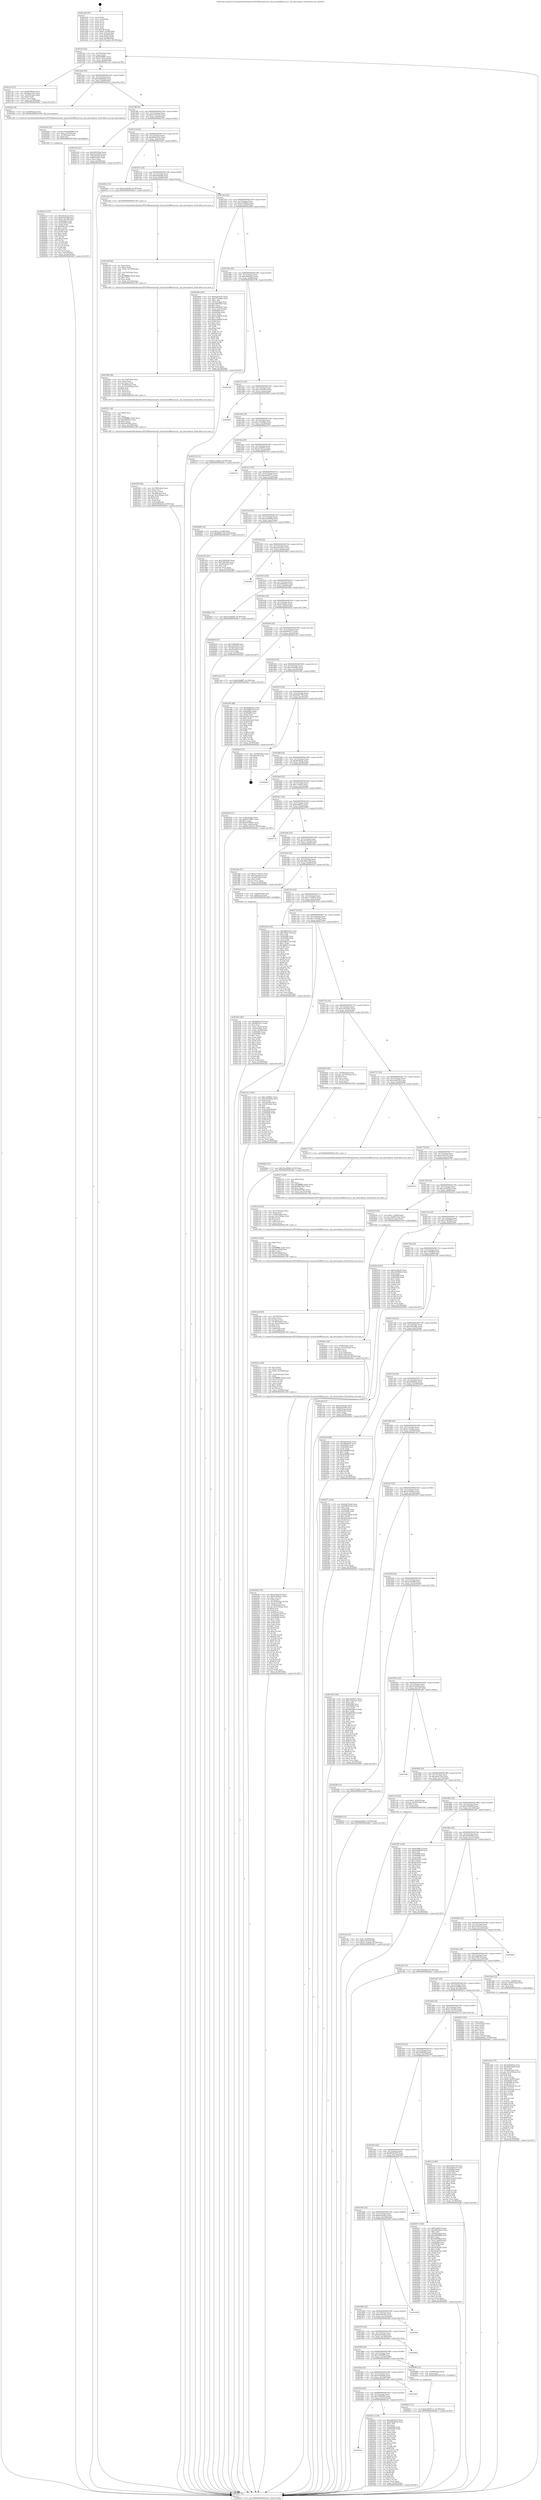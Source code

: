 digraph "0x4014a0" {
  label = "0x4014a0 (/mnt/c/Users/mathe/Desktop/tcc/POCII/binaries/extr_linuxarchx86kvmsvm.c_bp_interception_Final-ollvm.out::main(0))"
  labelloc = "t"
  node[shape=record]

  Entry [label="",width=0.3,height=0.3,shape=circle,fillcolor=black,style=filled]
  "0x4014cf" [label="{
     0x4014cf [23]\l
     | [instrs]\l
     &nbsp;&nbsp;0x4014cf \<+3\>: mov -0x78(%rbp),%eax\l
     &nbsp;&nbsp;0x4014d2 \<+2\>: mov %eax,%ecx\l
     &nbsp;&nbsp;0x4014d4 \<+6\>: sub $0x830dff97,%ecx\l
     &nbsp;&nbsp;0x4014da \<+3\>: mov %eax,-0x7c(%rbp)\l
     &nbsp;&nbsp;0x4014dd \<+3\>: mov %ecx,-0x80(%rbp)\l
     &nbsp;&nbsp;0x4014e0 \<+6\>: je 0000000000401c3a \<main+0x79a\>\l
  }"]
  "0x401c3a" [label="{
     0x401c3a [27]\l
     | [instrs]\l
     &nbsp;&nbsp;0x401c3a \<+5\>: mov $0xff199ade,%eax\l
     &nbsp;&nbsp;0x401c3f \<+5\>: mov $0x46ae7c4e,%ecx\l
     &nbsp;&nbsp;0x401c44 \<+3\>: mov -0x30(%rbp),%edx\l
     &nbsp;&nbsp;0x401c47 \<+3\>: cmp $0x0,%edx\l
     &nbsp;&nbsp;0x401c4a \<+3\>: cmove %ecx,%eax\l
     &nbsp;&nbsp;0x401c4d \<+3\>: mov %eax,-0x78(%rbp)\l
     &nbsp;&nbsp;0x401c50 \<+5\>: jmp 00000000004028e7 \<main+0x1447\>\l
  }"]
  "0x4014e6" [label="{
     0x4014e6 [25]\l
     | [instrs]\l
     &nbsp;&nbsp;0x4014e6 \<+5\>: jmp 00000000004014eb \<main+0x4b\>\l
     &nbsp;&nbsp;0x4014eb \<+3\>: mov -0x7c(%rbp),%eax\l
     &nbsp;&nbsp;0x4014ee \<+5\>: sub $0x948a0cb4,%eax\l
     &nbsp;&nbsp;0x4014f3 \<+6\>: mov %eax,-0x84(%rbp)\l
     &nbsp;&nbsp;0x4014f9 \<+6\>: je 00000000004025a2 \<main+0x1102\>\l
  }"]
  Exit [label="",width=0.3,height=0.3,shape=circle,fillcolor=black,style=filled,peripheries=2]
  "0x4025a2" [label="{
     0x4025a2 [9]\l
     | [instrs]\l
     &nbsp;&nbsp;0x4025a2 \<+4\>: mov -0x58(%rbp),%rdi\l
     &nbsp;&nbsp;0x4025a6 \<+5\>: call 0000000000401240 \<bp_interception\>\l
     | [calls]\l
     &nbsp;&nbsp;0x401240 \{1\} (/mnt/c/Users/mathe/Desktop/tcc/POCII/binaries/extr_linuxarchx86kvmsvm.c_bp_interception_Final-ollvm.out::bp_interception)\l
  }"]
  "0x4014ff" [label="{
     0x4014ff [25]\l
     | [instrs]\l
     &nbsp;&nbsp;0x4014ff \<+5\>: jmp 0000000000401504 \<main+0x64\>\l
     &nbsp;&nbsp;0x401504 \<+3\>: mov -0x7c(%rbp),%eax\l
     &nbsp;&nbsp;0x401507 \<+5\>: sub $0x97c50150,%eax\l
     &nbsp;&nbsp;0x40150c \<+6\>: mov %eax,-0x88(%rbp)\l
     &nbsp;&nbsp;0x401512 \<+6\>: je 0000000000402102 \<main+0xc62\>\l
  }"]
  "0x4026a7" [label="{
     0x4026a7 [12]\l
     | [instrs]\l
     &nbsp;&nbsp;0x4026a7 \<+7\>: movl $0xe0d2071e,-0x78(%rbp)\l
     &nbsp;&nbsp;0x4026ae \<+5\>: jmp 00000000004028e7 \<main+0x1447\>\l
  }"]
  "0x402102" [label="{
     0x402102 [27]\l
     | [instrs]\l
     &nbsp;&nbsp;0x402102 \<+5\>: mov $0x3991f3be,%eax\l
     &nbsp;&nbsp;0x402107 \<+5\>: mov $0x61e5a5b0,%ecx\l
     &nbsp;&nbsp;0x40210c \<+3\>: mov -0x6c(%rbp),%edx\l
     &nbsp;&nbsp;0x40210f \<+3\>: cmp -0x68(%rbp),%edx\l
     &nbsp;&nbsp;0x402112 \<+3\>: cmovl %ecx,%eax\l
     &nbsp;&nbsp;0x402115 \<+3\>: mov %eax,-0x78(%rbp)\l
     &nbsp;&nbsp;0x402118 \<+5\>: jmp 00000000004028e7 \<main+0x1447\>\l
  }"]
  "0x401518" [label="{
     0x401518 [25]\l
     | [instrs]\l
     &nbsp;&nbsp;0x401518 \<+5\>: jmp 000000000040151d \<main+0x7d\>\l
     &nbsp;&nbsp;0x40151d \<+3\>: mov -0x7c(%rbp),%eax\l
     &nbsp;&nbsp;0x401520 \<+5\>: sub $0x989247ed,%eax\l
     &nbsp;&nbsp;0x401525 \<+6\>: mov %eax,-0x8c(%rbp)\l
     &nbsp;&nbsp;0x40152b \<+6\>: je 000000000040240c \<main+0xf6c\>\l
  }"]
  "0x40266e" [label="{
     0x40266e [12]\l
     | [instrs]\l
     &nbsp;&nbsp;0x40266e \<+7\>: movl $0x55e20908,-0x78(%rbp)\l
     &nbsp;&nbsp;0x402675 \<+5\>: jmp 00000000004028e7 \<main+0x1447\>\l
  }"]
  "0x40240c" [label="{
     0x40240c [12]\l
     | [instrs]\l
     &nbsp;&nbsp;0x40240c \<+7\>: movl $0x31d8559f,-0x78(%rbp)\l
     &nbsp;&nbsp;0x402413 \<+5\>: jmp 00000000004028e7 \<main+0x1447\>\l
  }"]
  "0x401531" [label="{
     0x401531 [25]\l
     | [instrs]\l
     &nbsp;&nbsp;0x401531 \<+5\>: jmp 0000000000401536 \<main+0x96\>\l
     &nbsp;&nbsp;0x401536 \<+3\>: mov -0x7c(%rbp),%eax\l
     &nbsp;&nbsp;0x401539 \<+5\>: sub $0x9acfa586,%eax\l
     &nbsp;&nbsp;0x40153e \<+6\>: mov %eax,-0x90(%rbp)\l
     &nbsp;&nbsp;0x401544 \<+6\>: je 0000000000401eda \<main+0xa3a\>\l
  }"]
  "0x4025c2" [label="{
     0x4025c2 [107]\l
     | [instrs]\l
     &nbsp;&nbsp;0x4025c2 \<+5\>: mov $0xe5b3a5c5,%esi\l
     &nbsp;&nbsp;0x4025c7 \<+5\>: mov $0x441b2d8f,%ecx\l
     &nbsp;&nbsp;0x4025cc \<+7\>: movl $0x0,-0x74(%rbp)\l
     &nbsp;&nbsp;0x4025d3 \<+7\>: mov 0x405060,%edx\l
     &nbsp;&nbsp;0x4025da \<+8\>: mov 0x405068,%r8d\l
     &nbsp;&nbsp;0x4025e2 \<+3\>: mov %edx,%r9d\l
     &nbsp;&nbsp;0x4025e5 \<+7\>: sub $0x29f1cd11,%r9d\l
     &nbsp;&nbsp;0x4025ec \<+4\>: sub $0x1,%r9d\l
     &nbsp;&nbsp;0x4025f0 \<+7\>: add $0x29f1cd11,%r9d\l
     &nbsp;&nbsp;0x4025f7 \<+4\>: imul %r9d,%edx\l
     &nbsp;&nbsp;0x4025fb \<+3\>: and $0x1,%edx\l
     &nbsp;&nbsp;0x4025fe \<+3\>: cmp $0x0,%edx\l
     &nbsp;&nbsp;0x402601 \<+4\>: sete %r10b\l
     &nbsp;&nbsp;0x402605 \<+4\>: cmp $0xa,%r8d\l
     &nbsp;&nbsp;0x402609 \<+4\>: setl %r11b\l
     &nbsp;&nbsp;0x40260d \<+3\>: mov %r10b,%bl\l
     &nbsp;&nbsp;0x402610 \<+3\>: and %r11b,%bl\l
     &nbsp;&nbsp;0x402613 \<+3\>: xor %r11b,%r10b\l
     &nbsp;&nbsp;0x402616 \<+3\>: or %r10b,%bl\l
     &nbsp;&nbsp;0x402619 \<+3\>: test $0x1,%bl\l
     &nbsp;&nbsp;0x40261c \<+3\>: cmovne %ecx,%esi\l
     &nbsp;&nbsp;0x40261f \<+3\>: mov %esi,-0x78(%rbp)\l
     &nbsp;&nbsp;0x402622 \<+6\>: mov %eax,-0x16c(%rbp)\l
     &nbsp;&nbsp;0x402628 \<+5\>: jmp 00000000004028e7 \<main+0x1447\>\l
  }"]
  "0x401eda" [label="{
     0x401eda [5]\l
     | [instrs]\l
     &nbsp;&nbsp;0x401eda \<+5\>: call 0000000000401160 \<next_i\>\l
     | [calls]\l
     &nbsp;&nbsp;0x401160 \{1\} (/mnt/c/Users/mathe/Desktop/tcc/POCII/binaries/extr_linuxarchx86kvmsvm.c_bp_interception_Final-ollvm.out::next_i)\l
  }"]
  "0x40154a" [label="{
     0x40154a [25]\l
     | [instrs]\l
     &nbsp;&nbsp;0x40154a \<+5\>: jmp 000000000040154f \<main+0xaf\>\l
     &nbsp;&nbsp;0x40154f \<+3\>: mov -0x7c(%rbp),%eax\l
     &nbsp;&nbsp;0x401552 \<+5\>: sub $0xa1b6963d,%eax\l
     &nbsp;&nbsp;0x401557 \<+6\>: mov %eax,-0x94(%rbp)\l
     &nbsp;&nbsp;0x40155d \<+6\>: je 000000000040246b \<main+0xfcb\>\l
  }"]
  "0x4025ab" [label="{
     0x4025ab [23]\l
     | [instrs]\l
     &nbsp;&nbsp;0x4025ab \<+10\>: movabs $0x4030b6,%rdi\l
     &nbsp;&nbsp;0x4025b5 \<+3\>: mov %eax,-0x70(%rbp)\l
     &nbsp;&nbsp;0x4025b8 \<+3\>: mov -0x70(%rbp),%esi\l
     &nbsp;&nbsp;0x4025bb \<+2\>: mov $0x0,%al\l
     &nbsp;&nbsp;0x4025bd \<+5\>: call 0000000000401040 \<printf@plt\>\l
     | [calls]\l
     &nbsp;&nbsp;0x401040 \{1\} (unknown)\l
  }"]
  "0x40246b" [label="{
     0x40246b [165]\l
     | [instrs]\l
     &nbsp;&nbsp;0x40246b \<+5\>: mov $0x4a43fc35,%eax\l
     &nbsp;&nbsp;0x402470 \<+5\>: mov $0xc75a38b2,%ecx\l
     &nbsp;&nbsp;0x402475 \<+2\>: mov $0x1,%dl\l
     &nbsp;&nbsp;0x402477 \<+3\>: mov -0x5c(%rbp),%esi\l
     &nbsp;&nbsp;0x40247a \<+6\>: sub $0xc4604502,%esi\l
     &nbsp;&nbsp;0x402480 \<+3\>: add $0x1,%esi\l
     &nbsp;&nbsp;0x402483 \<+6\>: add $0xc4604502,%esi\l
     &nbsp;&nbsp;0x402489 \<+3\>: mov %esi,-0x5c(%rbp)\l
     &nbsp;&nbsp;0x40248c \<+7\>: mov 0x405060,%esi\l
     &nbsp;&nbsp;0x402493 \<+7\>: mov 0x405068,%edi\l
     &nbsp;&nbsp;0x40249a \<+3\>: mov %esi,%r8d\l
     &nbsp;&nbsp;0x40249d \<+7\>: sub $0xa1eb8af0,%r8d\l
     &nbsp;&nbsp;0x4024a4 \<+4\>: sub $0x1,%r8d\l
     &nbsp;&nbsp;0x4024a8 \<+7\>: add $0xa1eb8af0,%r8d\l
     &nbsp;&nbsp;0x4024af \<+4\>: imul %r8d,%esi\l
     &nbsp;&nbsp;0x4024b3 \<+3\>: and $0x1,%esi\l
     &nbsp;&nbsp;0x4024b6 \<+3\>: cmp $0x0,%esi\l
     &nbsp;&nbsp;0x4024b9 \<+4\>: sete %r9b\l
     &nbsp;&nbsp;0x4024bd \<+3\>: cmp $0xa,%edi\l
     &nbsp;&nbsp;0x4024c0 \<+4\>: setl %r10b\l
     &nbsp;&nbsp;0x4024c4 \<+3\>: mov %r9b,%r11b\l
     &nbsp;&nbsp;0x4024c7 \<+4\>: xor $0xff,%r11b\l
     &nbsp;&nbsp;0x4024cb \<+3\>: mov %r10b,%bl\l
     &nbsp;&nbsp;0x4024ce \<+3\>: xor $0xff,%bl\l
     &nbsp;&nbsp;0x4024d1 \<+3\>: xor $0x1,%dl\l
     &nbsp;&nbsp;0x4024d4 \<+3\>: mov %r11b,%r14b\l
     &nbsp;&nbsp;0x4024d7 \<+4\>: and $0xff,%r14b\l
     &nbsp;&nbsp;0x4024db \<+3\>: and %dl,%r9b\l
     &nbsp;&nbsp;0x4024de \<+3\>: mov %bl,%r15b\l
     &nbsp;&nbsp;0x4024e1 \<+4\>: and $0xff,%r15b\l
     &nbsp;&nbsp;0x4024e5 \<+3\>: and %dl,%r10b\l
     &nbsp;&nbsp;0x4024e8 \<+3\>: or %r9b,%r14b\l
     &nbsp;&nbsp;0x4024eb \<+3\>: or %r10b,%r15b\l
     &nbsp;&nbsp;0x4024ee \<+3\>: xor %r15b,%r14b\l
     &nbsp;&nbsp;0x4024f1 \<+3\>: or %bl,%r11b\l
     &nbsp;&nbsp;0x4024f4 \<+4\>: xor $0xff,%r11b\l
     &nbsp;&nbsp;0x4024f8 \<+3\>: or $0x1,%dl\l
     &nbsp;&nbsp;0x4024fb \<+3\>: and %dl,%r11b\l
     &nbsp;&nbsp;0x4024fe \<+3\>: or %r11b,%r14b\l
     &nbsp;&nbsp;0x402501 \<+4\>: test $0x1,%r14b\l
     &nbsp;&nbsp;0x402505 \<+3\>: cmovne %ecx,%eax\l
     &nbsp;&nbsp;0x402508 \<+3\>: mov %eax,-0x78(%rbp)\l
     &nbsp;&nbsp;0x40250b \<+5\>: jmp 00000000004028e7 \<main+0x1447\>\l
  }"]
  "0x401563" [label="{
     0x401563 [25]\l
     | [instrs]\l
     &nbsp;&nbsp;0x401563 \<+5\>: jmp 0000000000401568 \<main+0xc8\>\l
     &nbsp;&nbsp;0x401568 \<+3\>: mov -0x7c(%rbp),%eax\l
     &nbsp;&nbsp;0x40156b \<+5\>: sub $0xab8440c2,%eax\l
     &nbsp;&nbsp;0x401570 \<+6\>: mov %eax,-0x98(%rbp)\l
     &nbsp;&nbsp;0x401576 \<+6\>: je 0000000000402738 \<main+0x1298\>\l
  }"]
  "0x4019e1" [label="{
     0x4019e1\l
  }", style=dashed]
  "0x402738" [label="{
     0x402738\l
  }", style=dashed]
  "0x40157c" [label="{
     0x40157c [25]\l
     | [instrs]\l
     &nbsp;&nbsp;0x40157c \<+5\>: jmp 0000000000401581 \<main+0xe1\>\l
     &nbsp;&nbsp;0x401581 \<+3\>: mov -0x7c(%rbp),%eax\l
     &nbsp;&nbsp;0x401584 \<+5\>: sub $0xc3267955,%eax\l
     &nbsp;&nbsp;0x401589 \<+6\>: mov %eax,-0x9c(%rbp)\l
     &nbsp;&nbsp;0x40158f \<+6\>: je 00000000004026f8 \<main+0x1258\>\l
  }"]
  "0x40251c" [label="{
     0x40251c [134]\l
     | [instrs]\l
     &nbsp;&nbsp;0x40251c \<+5\>: mov $0xe5b3a5c5,%eax\l
     &nbsp;&nbsp;0x402521 \<+5\>: mov $0x948a0cb4,%ecx\l
     &nbsp;&nbsp;0x402526 \<+2\>: mov $0x1,%dl\l
     &nbsp;&nbsp;0x402528 \<+2\>: xor %esi,%esi\l
     &nbsp;&nbsp;0x40252a \<+7\>: mov 0x405060,%edi\l
     &nbsp;&nbsp;0x402531 \<+8\>: mov 0x405068,%r8d\l
     &nbsp;&nbsp;0x402539 \<+3\>: sub $0x1,%esi\l
     &nbsp;&nbsp;0x40253c \<+3\>: mov %edi,%r9d\l
     &nbsp;&nbsp;0x40253f \<+3\>: add %esi,%r9d\l
     &nbsp;&nbsp;0x402542 \<+4\>: imul %r9d,%edi\l
     &nbsp;&nbsp;0x402546 \<+3\>: and $0x1,%edi\l
     &nbsp;&nbsp;0x402549 \<+3\>: cmp $0x0,%edi\l
     &nbsp;&nbsp;0x40254c \<+4\>: sete %r10b\l
     &nbsp;&nbsp;0x402550 \<+4\>: cmp $0xa,%r8d\l
     &nbsp;&nbsp;0x402554 \<+4\>: setl %r11b\l
     &nbsp;&nbsp;0x402558 \<+3\>: mov %r10b,%bl\l
     &nbsp;&nbsp;0x40255b \<+3\>: xor $0xff,%bl\l
     &nbsp;&nbsp;0x40255e \<+3\>: mov %r11b,%r14b\l
     &nbsp;&nbsp;0x402561 \<+4\>: xor $0xff,%r14b\l
     &nbsp;&nbsp;0x402565 \<+3\>: xor $0x1,%dl\l
     &nbsp;&nbsp;0x402568 \<+3\>: mov %bl,%r15b\l
     &nbsp;&nbsp;0x40256b \<+4\>: and $0xff,%r15b\l
     &nbsp;&nbsp;0x40256f \<+3\>: and %dl,%r10b\l
     &nbsp;&nbsp;0x402572 \<+3\>: mov %r14b,%r12b\l
     &nbsp;&nbsp;0x402575 \<+4\>: and $0xff,%r12b\l
     &nbsp;&nbsp;0x402579 \<+3\>: and %dl,%r11b\l
     &nbsp;&nbsp;0x40257c \<+3\>: or %r10b,%r15b\l
     &nbsp;&nbsp;0x40257f \<+3\>: or %r11b,%r12b\l
     &nbsp;&nbsp;0x402582 \<+3\>: xor %r12b,%r15b\l
     &nbsp;&nbsp;0x402585 \<+3\>: or %r14b,%bl\l
     &nbsp;&nbsp;0x402588 \<+3\>: xor $0xff,%bl\l
     &nbsp;&nbsp;0x40258b \<+3\>: or $0x1,%dl\l
     &nbsp;&nbsp;0x40258e \<+2\>: and %dl,%bl\l
     &nbsp;&nbsp;0x402590 \<+3\>: or %bl,%r15b\l
     &nbsp;&nbsp;0x402593 \<+4\>: test $0x1,%r15b\l
     &nbsp;&nbsp;0x402597 \<+3\>: cmovne %ecx,%eax\l
     &nbsp;&nbsp;0x40259a \<+3\>: mov %eax,-0x78(%rbp)\l
     &nbsp;&nbsp;0x40259d \<+5\>: jmp 00000000004028e7 \<main+0x1447\>\l
  }"]
  "0x4026f8" [label="{
     0x4026f8\l
  }", style=dashed]
  "0x401595" [label="{
     0x401595 [25]\l
     | [instrs]\l
     &nbsp;&nbsp;0x401595 \<+5\>: jmp 000000000040159a \<main+0xfa\>\l
     &nbsp;&nbsp;0x40159a \<+3\>: mov -0x7c(%rbp),%eax\l
     &nbsp;&nbsp;0x40159d \<+5\>: sub $0xc75a38b2,%eax\l
     &nbsp;&nbsp;0x4015a2 \<+6\>: mov %eax,-0xa0(%rbp)\l
     &nbsp;&nbsp;0x4015a8 \<+6\>: je 0000000000402510 \<main+0x1070\>\l
  }"]
  "0x4019c8" [label="{
     0x4019c8 [25]\l
     | [instrs]\l
     &nbsp;&nbsp;0x4019c8 \<+5\>: jmp 00000000004019cd \<main+0x52d\>\l
     &nbsp;&nbsp;0x4019cd \<+3\>: mov -0x7c(%rbp),%eax\l
     &nbsp;&nbsp;0x4019d0 \<+5\>: sub $0x7df02856,%eax\l
     &nbsp;&nbsp;0x4019d5 \<+6\>: mov %eax,-0x14c(%rbp)\l
     &nbsp;&nbsp;0x4019db \<+6\>: je 000000000040251c \<main+0x107c\>\l
  }"]
  "0x402510" [label="{
     0x402510 [12]\l
     | [instrs]\l
     &nbsp;&nbsp;0x402510 \<+7\>: movl $0x4113a9ab,-0x78(%rbp)\l
     &nbsp;&nbsp;0x402517 \<+5\>: jmp 00000000004028e7 \<main+0x1447\>\l
  }"]
  "0x4015ae" [label="{
     0x4015ae [25]\l
     | [instrs]\l
     &nbsp;&nbsp;0x4015ae \<+5\>: jmp 00000000004015b3 \<main+0x113\>\l
     &nbsp;&nbsp;0x4015b3 \<+3\>: mov -0x7c(%rbp),%eax\l
     &nbsp;&nbsp;0x4015b6 \<+5\>: sub $0xcc62f631,%eax\l
     &nbsp;&nbsp;0x4015bb \<+6\>: mov %eax,-0xa4(%rbp)\l
     &nbsp;&nbsp;0x4015c1 \<+6\>: je 000000000040272c \<main+0x128c\>\l
  }"]
  "0x401a06" [label="{
     0x401a06\l
  }", style=dashed]
  "0x40272c" [label="{
     0x40272c\l
  }", style=dashed]
  "0x4015c7" [label="{
     0x4015c7 [25]\l
     | [instrs]\l
     &nbsp;&nbsp;0x4015c7 \<+5\>: jmp 00000000004015cc \<main+0x12c\>\l
     &nbsp;&nbsp;0x4015cc \<+3\>: mov -0x7c(%rbp),%eax\l
     &nbsp;&nbsp;0x4015cf \<+5\>: sub $0xe0d2071e,%eax\l
     &nbsp;&nbsp;0x4015d4 \<+6\>: mov %eax,-0xa8(%rbp)\l
     &nbsp;&nbsp;0x4015da \<+6\>: je 00000000004026d0 \<main+0x1230\>\l
  }"]
  "0x4019af" [label="{
     0x4019af [25]\l
     | [instrs]\l
     &nbsp;&nbsp;0x4019af \<+5\>: jmp 00000000004019b4 \<main+0x514\>\l
     &nbsp;&nbsp;0x4019b4 \<+3\>: mov -0x7c(%rbp),%eax\l
     &nbsp;&nbsp;0x4019b7 \<+5\>: sub $0x79aa0ad0,%eax\l
     &nbsp;&nbsp;0x4019bc \<+6\>: mov %eax,-0x148(%rbp)\l
     &nbsp;&nbsp;0x4019c2 \<+6\>: je 0000000000401a06 \<main+0x566\>\l
  }"]
  "0x4026d0" [label="{
     0x4026d0 [19]\l
     | [instrs]\l
     &nbsp;&nbsp;0x4026d0 \<+7\>: movl $0x0,-0x38(%rbp)\l
     &nbsp;&nbsp;0x4026d7 \<+7\>: movl $0xf90b179f,-0x78(%rbp)\l
     &nbsp;&nbsp;0x4026de \<+5\>: jmp 00000000004028e7 \<main+0x1447\>\l
  }"]
  "0x4015e0" [label="{
     0x4015e0 [25]\l
     | [instrs]\l
     &nbsp;&nbsp;0x4015e0 \<+5\>: jmp 00000000004015e5 \<main+0x145\>\l
     &nbsp;&nbsp;0x4015e5 \<+3\>: mov -0x7c(%rbp),%eax\l
     &nbsp;&nbsp;0x4015e8 \<+5\>: sub $0xe4c5600a,%eax\l
     &nbsp;&nbsp;0x4015ed \<+6\>: mov %eax,-0xac(%rbp)\l
     &nbsp;&nbsp;0x4015f3 \<+6\>: je 0000000000401d7a \<main+0x8da\>\l
  }"]
  "0x40269b" [label="{
     0x40269b [12]\l
     | [instrs]\l
     &nbsp;&nbsp;0x40269b \<+4\>: mov -0x58(%rbp),%rax\l
     &nbsp;&nbsp;0x40269f \<+3\>: mov %rax,%rdi\l
     &nbsp;&nbsp;0x4026a2 \<+5\>: call 0000000000401030 \<free@plt\>\l
     | [calls]\l
     &nbsp;&nbsp;0x401030 \{1\} (unknown)\l
  }"]
  "0x401d7a" [label="{
     0x401d7a [27]\l
     | [instrs]\l
     &nbsp;&nbsp;0x401d7a \<+5\>: mov $0x7df02856,%eax\l
     &nbsp;&nbsp;0x401d7f \<+5\>: mov $0xf740186e,%ecx\l
     &nbsp;&nbsp;0x401d84 \<+3\>: mov -0x29(%rbp),%dl\l
     &nbsp;&nbsp;0x401d87 \<+3\>: test $0x1,%dl\l
     &nbsp;&nbsp;0x401d8a \<+3\>: cmovne %ecx,%eax\l
     &nbsp;&nbsp;0x401d8d \<+3\>: mov %eax,-0x78(%rbp)\l
     &nbsp;&nbsp;0x401d90 \<+5\>: jmp 00000000004028e7 \<main+0x1447\>\l
  }"]
  "0x4015f9" [label="{
     0x4015f9 [25]\l
     | [instrs]\l
     &nbsp;&nbsp;0x4015f9 \<+5\>: jmp 00000000004015fe \<main+0x15e\>\l
     &nbsp;&nbsp;0x4015fe \<+3\>: mov -0x7c(%rbp),%eax\l
     &nbsp;&nbsp;0x401601 \<+5\>: sub $0xe5b3a5c5,%eax\l
     &nbsp;&nbsp;0x401606 \<+6\>: mov %eax,-0xb0(%rbp)\l
     &nbsp;&nbsp;0x40160c \<+6\>: je 00000000004028b3 \<main+0x1413\>\l
  }"]
  "0x401996" [label="{
     0x401996 [25]\l
     | [instrs]\l
     &nbsp;&nbsp;0x401996 \<+5\>: jmp 000000000040199b \<main+0x4fb\>\l
     &nbsp;&nbsp;0x40199b \<+3\>: mov -0x7c(%rbp),%eax\l
     &nbsp;&nbsp;0x40199e \<+5\>: sub $0x72648dff,%eax\l
     &nbsp;&nbsp;0x4019a3 \<+6\>: mov %eax,-0x144(%rbp)\l
     &nbsp;&nbsp;0x4019a9 \<+6\>: je 000000000040269b \<main+0x11fb\>\l
  }"]
  "0x4028b3" [label="{
     0x4028b3\l
  }", style=dashed]
  "0x401612" [label="{
     0x401612 [25]\l
     | [instrs]\l
     &nbsp;&nbsp;0x401612 \<+5\>: jmp 0000000000401617 \<main+0x177\>\l
     &nbsp;&nbsp;0x401617 \<+3\>: mov -0x7c(%rbp),%eax\l
     &nbsp;&nbsp;0x40161a \<+5\>: sub $0xe9825bc0,%eax\l
     &nbsp;&nbsp;0x40161f \<+6\>: mov %eax,-0xb4(%rbp)\l
     &nbsp;&nbsp;0x401625 \<+6\>: je 00000000004020bc \<main+0xc1c\>\l
  }"]
  "0x40288e" [label="{
     0x40288e\l
  }", style=dashed]
  "0x4020bc" [label="{
     0x4020bc [12]\l
     | [instrs]\l
     &nbsp;&nbsp;0x4020bc \<+7\>: movl $0x37bb0bbf,-0x78(%rbp)\l
     &nbsp;&nbsp;0x4020c3 \<+5\>: jmp 00000000004028e7 \<main+0x1447\>\l
  }"]
  "0x40162b" [label="{
     0x40162b [25]\l
     | [instrs]\l
     &nbsp;&nbsp;0x40162b \<+5\>: jmp 0000000000401630 \<main+0x190\>\l
     &nbsp;&nbsp;0x401630 \<+3\>: mov -0x7c(%rbp),%eax\l
     &nbsp;&nbsp;0x401633 \<+5\>: sub $0xefa4b65c,%eax\l
     &nbsp;&nbsp;0x401638 \<+6\>: mov %eax,-0xb8(%rbp)\l
     &nbsp;&nbsp;0x40163e \<+6\>: je 0000000000402639 \<main+0x1199\>\l
  }"]
  "0x40197d" [label="{
     0x40197d [25]\l
     | [instrs]\l
     &nbsp;&nbsp;0x40197d \<+5\>: jmp 0000000000401982 \<main+0x4e2\>\l
     &nbsp;&nbsp;0x401982 \<+3\>: mov -0x7c(%rbp),%eax\l
     &nbsp;&nbsp;0x401985 \<+5\>: sub $0x6eb7bcda,%eax\l
     &nbsp;&nbsp;0x40198a \<+6\>: mov %eax,-0x140(%rbp)\l
     &nbsp;&nbsp;0x401990 \<+6\>: je 000000000040288e \<main+0x13ee\>\l
  }"]
  "0x402639" [label="{
     0x402639 [27]\l
     | [instrs]\l
     &nbsp;&nbsp;0x402639 \<+5\>: mov $0x72648dff,%eax\l
     &nbsp;&nbsp;0x40263e \<+5\>: mov $0x1d553de3,%ecx\l
     &nbsp;&nbsp;0x402643 \<+3\>: mov -0x74(%rbp),%edx\l
     &nbsp;&nbsp;0x402646 \<+3\>: cmp -0x50(%rbp),%edx\l
     &nbsp;&nbsp;0x402649 \<+3\>: cmovl %ecx,%eax\l
     &nbsp;&nbsp;0x40264c \<+3\>: mov %eax,-0x78(%rbp)\l
     &nbsp;&nbsp;0x40264f \<+5\>: jmp 00000000004028e7 \<main+0x1447\>\l
  }"]
  "0x401644" [label="{
     0x401644 [25]\l
     | [instrs]\l
     &nbsp;&nbsp;0x401644 \<+5\>: jmp 0000000000401649 \<main+0x1a9\>\l
     &nbsp;&nbsp;0x401649 \<+3\>: mov -0x7c(%rbp),%eax\l
     &nbsp;&nbsp;0x40164c \<+5\>: sub $0xf6f5d7cc,%eax\l
     &nbsp;&nbsp;0x401651 \<+6\>: mov %eax,-0xbc(%rbp)\l
     &nbsp;&nbsp;0x401657 \<+6\>: je 0000000000401c2e \<main+0x78e\>\l
  }"]
  "0x4026bf" [label="{
     0x4026bf\l
  }", style=dashed]
  "0x401c2e" [label="{
     0x401c2e [12]\l
     | [instrs]\l
     &nbsp;&nbsp;0x401c2e \<+7\>: movl $0x830dff97,-0x78(%rbp)\l
     &nbsp;&nbsp;0x401c35 \<+5\>: jmp 00000000004028e7 \<main+0x1447\>\l
  }"]
  "0x40165d" [label="{
     0x40165d [25]\l
     | [instrs]\l
     &nbsp;&nbsp;0x40165d \<+5\>: jmp 0000000000401662 \<main+0x1c2\>\l
     &nbsp;&nbsp;0x401662 \<+3\>: mov -0x7c(%rbp),%eax\l
     &nbsp;&nbsp;0x401665 \<+5\>: sub $0xf740186e,%eax\l
     &nbsp;&nbsp;0x40166a \<+6\>: mov %eax,-0xc0(%rbp)\l
     &nbsp;&nbsp;0x401670 \<+6\>: je 0000000000401d95 \<main+0x8f5\>\l
  }"]
  "0x401964" [label="{
     0x401964 [25]\l
     | [instrs]\l
     &nbsp;&nbsp;0x401964 \<+5\>: jmp 0000000000401969 \<main+0x4c9\>\l
     &nbsp;&nbsp;0x401969 \<+3\>: mov -0x7c(%rbp),%eax\l
     &nbsp;&nbsp;0x40196c \<+5\>: sub $0x6c061ae2,%eax\l
     &nbsp;&nbsp;0x401971 \<+6\>: mov %eax,-0x13c(%rbp)\l
     &nbsp;&nbsp;0x401977 \<+6\>: je 00000000004026bf \<main+0x121f\>\l
  }"]
  "0x401d95" [label="{
     0x401d95 [88]\l
     | [instrs]\l
     &nbsp;&nbsp;0x401d95 \<+5\>: mov $0xab8440c2,%eax\l
     &nbsp;&nbsp;0x401d9a \<+5\>: mov $0x548fb75f,%ecx\l
     &nbsp;&nbsp;0x401d9f \<+7\>: mov 0x405060,%edx\l
     &nbsp;&nbsp;0x401da6 \<+7\>: mov 0x405068,%esi\l
     &nbsp;&nbsp;0x401dad \<+2\>: mov %edx,%edi\l
     &nbsp;&nbsp;0x401daf \<+6\>: add $0x4d2c4a3d,%edi\l
     &nbsp;&nbsp;0x401db5 \<+3\>: sub $0x1,%edi\l
     &nbsp;&nbsp;0x401db8 \<+6\>: sub $0x4d2c4a3d,%edi\l
     &nbsp;&nbsp;0x401dbe \<+3\>: imul %edi,%edx\l
     &nbsp;&nbsp;0x401dc1 \<+3\>: and $0x1,%edx\l
     &nbsp;&nbsp;0x401dc4 \<+3\>: cmp $0x0,%edx\l
     &nbsp;&nbsp;0x401dc7 \<+4\>: sete %r8b\l
     &nbsp;&nbsp;0x401dcb \<+3\>: cmp $0xa,%esi\l
     &nbsp;&nbsp;0x401dce \<+4\>: setl %r9b\l
     &nbsp;&nbsp;0x401dd2 \<+3\>: mov %r8b,%r10b\l
     &nbsp;&nbsp;0x401dd5 \<+3\>: and %r9b,%r10b\l
     &nbsp;&nbsp;0x401dd8 \<+3\>: xor %r9b,%r8b\l
     &nbsp;&nbsp;0x401ddb \<+3\>: or %r8b,%r10b\l
     &nbsp;&nbsp;0x401dde \<+4\>: test $0x1,%r10b\l
     &nbsp;&nbsp;0x401de2 \<+3\>: cmovne %ecx,%eax\l
     &nbsp;&nbsp;0x401de5 \<+3\>: mov %eax,-0x78(%rbp)\l
     &nbsp;&nbsp;0x401de8 \<+5\>: jmp 00000000004028e7 \<main+0x1447\>\l
  }"]
  "0x401676" [label="{
     0x401676 [25]\l
     | [instrs]\l
     &nbsp;&nbsp;0x401676 \<+5\>: jmp 000000000040167b \<main+0x1db\>\l
     &nbsp;&nbsp;0x40167b \<+3\>: mov -0x7c(%rbp),%eax\l
     &nbsp;&nbsp;0x40167e \<+5\>: sub $0xf90b179f,%eax\l
     &nbsp;&nbsp;0x401683 \<+6\>: mov %eax,-0xc4(%rbp)\l
     &nbsp;&nbsp;0x401689 \<+6\>: je 00000000004026e3 \<main+0x1243\>\l
  }"]
  "0x401b28" [label="{
     0x401b28\l
  }", style=dashed]
  "0x4026e3" [label="{
     0x4026e3 [21]\l
     | [instrs]\l
     &nbsp;&nbsp;0x4026e3 \<+3\>: mov -0x38(%rbp),%eax\l
     &nbsp;&nbsp;0x4026e6 \<+7\>: add $0x168,%rsp\l
     &nbsp;&nbsp;0x4026ed \<+1\>: pop %rbx\l
     &nbsp;&nbsp;0x4026ee \<+2\>: pop %r12\l
     &nbsp;&nbsp;0x4026f0 \<+2\>: pop %r13\l
     &nbsp;&nbsp;0x4026f2 \<+2\>: pop %r14\l
     &nbsp;&nbsp;0x4026f4 \<+2\>: pop %r15\l
     &nbsp;&nbsp;0x4026f6 \<+1\>: pop %rbp\l
     &nbsp;&nbsp;0x4026f7 \<+1\>: ret\l
  }"]
  "0x40168f" [label="{
     0x40168f [25]\l
     | [instrs]\l
     &nbsp;&nbsp;0x40168f \<+5\>: jmp 0000000000401694 \<main+0x1f4\>\l
     &nbsp;&nbsp;0x401694 \<+3\>: mov -0x7c(%rbp),%eax\l
     &nbsp;&nbsp;0x401697 \<+5\>: sub $0xff199ade,%eax\l
     &nbsp;&nbsp;0x40169c \<+6\>: mov %eax,-0xc8(%rbp)\l
     &nbsp;&nbsp;0x4016a2 \<+6\>: je 00000000004026b3 \<main+0x1213\>\l
  }"]
  "0x40194b" [label="{
     0x40194b [25]\l
     | [instrs]\l
     &nbsp;&nbsp;0x40194b \<+5\>: jmp 0000000000401950 \<main+0x4b0\>\l
     &nbsp;&nbsp;0x401950 \<+3\>: mov -0x7c(%rbp),%eax\l
     &nbsp;&nbsp;0x401953 \<+5\>: sub $0x6a5cb2b3,%eax\l
     &nbsp;&nbsp;0x401958 \<+6\>: mov %eax,-0x138(%rbp)\l
     &nbsp;&nbsp;0x40195e \<+6\>: je 0000000000401b28 \<main+0x688\>\l
  }"]
  "0x4026b3" [label="{
     0x4026b3\l
  }", style=dashed]
  "0x4016a8" [label="{
     0x4016a8 [25]\l
     | [instrs]\l
     &nbsp;&nbsp;0x4016a8 \<+5\>: jmp 00000000004016ad \<main+0x20d\>\l
     &nbsp;&nbsp;0x4016ad \<+3\>: mov -0x7c(%rbp),%eax\l
     &nbsp;&nbsp;0x4016b0 \<+5\>: sub $0x77ee44e,%eax\l
     &nbsp;&nbsp;0x4016b5 \<+6\>: mov %eax,-0xcc(%rbp)\l
     &nbsp;&nbsp;0x4016bb \<+6\>: je 0000000000402305 \<main+0xe65\>\l
  }"]
  "0x402710" [label="{
     0x402710\l
  }", style=dashed]
  "0x402305" [label="{
     0x402305 [31]\l
     | [instrs]\l
     &nbsp;&nbsp;0x402305 \<+3\>: mov -0x6c(%rbp),%eax\l
     &nbsp;&nbsp;0x402308 \<+5\>: sub $0x60726801,%eax\l
     &nbsp;&nbsp;0x40230d \<+3\>: add $0x1,%eax\l
     &nbsp;&nbsp;0x402310 \<+5\>: add $0x60726801,%eax\l
     &nbsp;&nbsp;0x402315 \<+3\>: mov %eax,-0x6c(%rbp)\l
     &nbsp;&nbsp;0x402318 \<+7\>: movl $0x97c50150,-0x78(%rbp)\l
     &nbsp;&nbsp;0x40231f \<+5\>: jmp 00000000004028e7 \<main+0x1447\>\l
  }"]
  "0x4016c1" [label="{
     0x4016c1 [25]\l
     | [instrs]\l
     &nbsp;&nbsp;0x4016c1 \<+5\>: jmp 00000000004016c6 \<main+0x226\>\l
     &nbsp;&nbsp;0x4016c6 \<+3\>: mov -0x7c(%rbp),%eax\l
     &nbsp;&nbsp;0x4016c9 \<+5\>: sub $0xb3e867a,%eax\l
     &nbsp;&nbsp;0x4016ce \<+6\>: mov %eax,-0xd0(%rbp)\l
     &nbsp;&nbsp;0x4016d4 \<+6\>: je 0000000000402774 \<main+0x12d4\>\l
  }"]
  "0x40224f" [label="{
     0x40224f [170]\l
     | [instrs]\l
     &nbsp;&nbsp;0x40224f \<+5\>: mov $0x2c6e5578,%ecx\l
     &nbsp;&nbsp;0x402254 \<+5\>: mov $0x41df365c,%edx\l
     &nbsp;&nbsp;0x402259 \<+3\>: mov $0x1,%r11b\l
     &nbsp;&nbsp;0x40225c \<+3\>: xor %r9d,%r9d\l
     &nbsp;&nbsp;0x40225f \<+7\>: mov -0x168(%rbp),%r10d\l
     &nbsp;&nbsp;0x402266 \<+4\>: imul %eax,%r10d\l
     &nbsp;&nbsp;0x40226a \<+4\>: mov -0x58(%rbp),%rsi\l
     &nbsp;&nbsp;0x40226e \<+4\>: movslq -0x5c(%rbp),%rdi\l
     &nbsp;&nbsp;0x402272 \<+4\>: shl $0x4,%rdi\l
     &nbsp;&nbsp;0x402276 \<+3\>: add %rdi,%rsi\l
     &nbsp;&nbsp;0x402279 \<+4\>: mov 0x8(%rsi),%rsi\l
     &nbsp;&nbsp;0x40227d \<+4\>: mov %r10d,0x10(%rsi)\l
     &nbsp;&nbsp;0x402281 \<+7\>: mov 0x405060,%eax\l
     &nbsp;&nbsp;0x402288 \<+8\>: mov 0x405068,%r10d\l
     &nbsp;&nbsp;0x402290 \<+4\>: sub $0x1,%r9d\l
     &nbsp;&nbsp;0x402294 \<+2\>: mov %eax,%ebx\l
     &nbsp;&nbsp;0x402296 \<+3\>: add %r9d,%ebx\l
     &nbsp;&nbsp;0x402299 \<+3\>: imul %ebx,%eax\l
     &nbsp;&nbsp;0x40229c \<+3\>: and $0x1,%eax\l
     &nbsp;&nbsp;0x40229f \<+3\>: cmp $0x0,%eax\l
     &nbsp;&nbsp;0x4022a2 \<+4\>: sete %r14b\l
     &nbsp;&nbsp;0x4022a6 \<+4\>: cmp $0xa,%r10d\l
     &nbsp;&nbsp;0x4022aa \<+4\>: setl %r15b\l
     &nbsp;&nbsp;0x4022ae \<+3\>: mov %r14b,%r12b\l
     &nbsp;&nbsp;0x4022b1 \<+4\>: xor $0xff,%r12b\l
     &nbsp;&nbsp;0x4022b5 \<+3\>: mov %r15b,%r13b\l
     &nbsp;&nbsp;0x4022b8 \<+4\>: xor $0xff,%r13b\l
     &nbsp;&nbsp;0x4022bc \<+4\>: xor $0x1,%r11b\l
     &nbsp;&nbsp;0x4022c0 \<+3\>: mov %r12b,%al\l
     &nbsp;&nbsp;0x4022c3 \<+2\>: and $0xff,%al\l
     &nbsp;&nbsp;0x4022c5 \<+3\>: and %r11b,%r14b\l
     &nbsp;&nbsp;0x4022c8 \<+3\>: mov %r13b,%sil\l
     &nbsp;&nbsp;0x4022cb \<+4\>: and $0xff,%sil\l
     &nbsp;&nbsp;0x4022cf \<+3\>: and %r11b,%r15b\l
     &nbsp;&nbsp;0x4022d2 \<+3\>: or %r14b,%al\l
     &nbsp;&nbsp;0x4022d5 \<+3\>: or %r15b,%sil\l
     &nbsp;&nbsp;0x4022d8 \<+3\>: xor %sil,%al\l
     &nbsp;&nbsp;0x4022db \<+3\>: or %r13b,%r12b\l
     &nbsp;&nbsp;0x4022de \<+4\>: xor $0xff,%r12b\l
     &nbsp;&nbsp;0x4022e2 \<+4\>: or $0x1,%r11b\l
     &nbsp;&nbsp;0x4022e6 \<+3\>: and %r11b,%r12b\l
     &nbsp;&nbsp;0x4022e9 \<+3\>: or %r12b,%al\l
     &nbsp;&nbsp;0x4022ec \<+2\>: test $0x1,%al\l
     &nbsp;&nbsp;0x4022ee \<+3\>: cmovne %edx,%ecx\l
     &nbsp;&nbsp;0x4022f1 \<+3\>: mov %ecx,-0x78(%rbp)\l
     &nbsp;&nbsp;0x4022f4 \<+5\>: jmp 00000000004028e7 \<main+0x1447\>\l
  }"]
  "0x402774" [label="{
     0x402774\l
  }", style=dashed]
  "0x4016da" [label="{
     0x4016da [25]\l
     | [instrs]\l
     &nbsp;&nbsp;0x4016da \<+5\>: jmp 00000000004016df \<main+0x23f\>\l
     &nbsp;&nbsp;0x4016df \<+3\>: mov -0x7c(%rbp),%eax\l
     &nbsp;&nbsp;0x4016e2 \<+5\>: sub $0x167aa220,%eax\l
     &nbsp;&nbsp;0x4016e7 \<+6\>: mov %eax,-0xd4(%rbp)\l
     &nbsp;&nbsp;0x4016ed \<+6\>: je 00000000004019eb \<main+0x54b\>\l
  }"]
  "0x402215" [label="{
     0x402215 [58]\l
     | [instrs]\l
     &nbsp;&nbsp;0x402215 \<+2\>: xor %ecx,%ecx\l
     &nbsp;&nbsp;0x402217 \<+5\>: mov $0x2,%edx\l
     &nbsp;&nbsp;0x40221c \<+6\>: mov %edx,-0x164(%rbp)\l
     &nbsp;&nbsp;0x402222 \<+1\>: cltd\l
     &nbsp;&nbsp;0x402223 \<+7\>: mov -0x164(%rbp),%r9d\l
     &nbsp;&nbsp;0x40222a \<+3\>: idiv %r9d\l
     &nbsp;&nbsp;0x40222d \<+6\>: imul $0xfffffffe,%edx,%edx\l
     &nbsp;&nbsp;0x402233 \<+3\>: mov %ecx,%r10d\l
     &nbsp;&nbsp;0x402236 \<+3\>: sub %edx,%r10d\l
     &nbsp;&nbsp;0x402239 \<+2\>: mov %ecx,%edx\l
     &nbsp;&nbsp;0x40223b \<+3\>: sub $0x1,%edx\l
     &nbsp;&nbsp;0x40223e \<+3\>: add %edx,%r10d\l
     &nbsp;&nbsp;0x402241 \<+3\>: sub %r10d,%ecx\l
     &nbsp;&nbsp;0x402244 \<+6\>: mov %ecx,-0x168(%rbp)\l
     &nbsp;&nbsp;0x40224a \<+5\>: call 0000000000401160 \<next_i\>\l
     | [calls]\l
     &nbsp;&nbsp;0x401160 \{1\} (/mnt/c/Users/mathe/Desktop/tcc/POCII/binaries/extr_linuxarchx86kvmsvm.c_bp_interception_Final-ollvm.out::next_i)\l
  }"]
  "0x4019eb" [label="{
     0x4019eb [27]\l
     | [instrs]\l
     &nbsp;&nbsp;0x4019eb \<+5\>: mov $0x17139415,%eax\l
     &nbsp;&nbsp;0x4019f0 \<+5\>: mov $0x79aa0ad0,%ecx\l
     &nbsp;&nbsp;0x4019f5 \<+3\>: mov -0x34(%rbp),%edx\l
     &nbsp;&nbsp;0x4019f8 \<+3\>: cmp $0x2,%edx\l
     &nbsp;&nbsp;0x4019fb \<+3\>: cmovne %ecx,%eax\l
     &nbsp;&nbsp;0x4019fe \<+3\>: mov %eax,-0x78(%rbp)\l
     &nbsp;&nbsp;0x401a01 \<+5\>: jmp 00000000004028e7 \<main+0x1447\>\l
  }"]
  "0x4016f3" [label="{
     0x4016f3 [25]\l
     | [instrs]\l
     &nbsp;&nbsp;0x4016f3 \<+5\>: jmp 00000000004016f8 \<main+0x258\>\l
     &nbsp;&nbsp;0x4016f8 \<+3\>: mov -0x7c(%rbp),%eax\l
     &nbsp;&nbsp;0x4016fb \<+5\>: sub $0x16b0119f,%eax\l
     &nbsp;&nbsp;0x401700 \<+6\>: mov %eax,-0xd8(%rbp)\l
     &nbsp;&nbsp;0x401706 \<+6\>: je 0000000000401bc4 \<main+0x724\>\l
  }"]
  "0x4028e7" [label="{
     0x4028e7 [5]\l
     | [instrs]\l
     &nbsp;&nbsp;0x4028e7 \<+5\>: jmp 00000000004014cf \<main+0x2f\>\l
  }"]
  "0x4014a0" [label="{
     0x4014a0 [47]\l
     | [instrs]\l
     &nbsp;&nbsp;0x4014a0 \<+1\>: push %rbp\l
     &nbsp;&nbsp;0x4014a1 \<+3\>: mov %rsp,%rbp\l
     &nbsp;&nbsp;0x4014a4 \<+2\>: push %r15\l
     &nbsp;&nbsp;0x4014a6 \<+2\>: push %r14\l
     &nbsp;&nbsp;0x4014a8 \<+2\>: push %r13\l
     &nbsp;&nbsp;0x4014aa \<+2\>: push %r12\l
     &nbsp;&nbsp;0x4014ac \<+1\>: push %rbx\l
     &nbsp;&nbsp;0x4014ad \<+7\>: sub $0x168,%rsp\l
     &nbsp;&nbsp;0x4014b4 \<+7\>: movl $0x0,-0x38(%rbp)\l
     &nbsp;&nbsp;0x4014bb \<+3\>: mov %edi,-0x3c(%rbp)\l
     &nbsp;&nbsp;0x4014be \<+4\>: mov %rsi,-0x48(%rbp)\l
     &nbsp;&nbsp;0x4014c2 \<+3\>: mov -0x3c(%rbp),%edi\l
     &nbsp;&nbsp;0x4014c5 \<+3\>: mov %edi,-0x34(%rbp)\l
     &nbsp;&nbsp;0x4014c8 \<+7\>: movl $0x167aa220,-0x78(%rbp)\l
  }"]
  "0x4021ed" [label="{
     0x4021ed [40]\l
     | [instrs]\l
     &nbsp;&nbsp;0x4021ed \<+6\>: mov -0x160(%rbp),%ecx\l
     &nbsp;&nbsp;0x4021f3 \<+3\>: imul %eax,%ecx\l
     &nbsp;&nbsp;0x4021f6 \<+3\>: movslq %ecx,%rsi\l
     &nbsp;&nbsp;0x4021f9 \<+4\>: mov -0x58(%rbp),%rdi\l
     &nbsp;&nbsp;0x4021fd \<+4\>: movslq -0x5c(%rbp),%r8\l
     &nbsp;&nbsp;0x402201 \<+4\>: shl $0x4,%r8\l
     &nbsp;&nbsp;0x402205 \<+3\>: add %r8,%rdi\l
     &nbsp;&nbsp;0x402208 \<+4\>: mov 0x8(%rdi),%rdi\l
     &nbsp;&nbsp;0x40220c \<+4\>: mov %rsi,0x8(%rdi)\l
     &nbsp;&nbsp;0x402210 \<+5\>: call 0000000000401160 \<next_i\>\l
     | [calls]\l
     &nbsp;&nbsp;0x401160 \{1\} (/mnt/c/Users/mathe/Desktop/tcc/POCII/binaries/extr_linuxarchx86kvmsvm.c_bp_interception_Final-ollvm.out::next_i)\l
  }"]
  "0x401bc4" [label="{
     0x401bc4 [13]\l
     | [instrs]\l
     &nbsp;&nbsp;0x401bc4 \<+4\>: mov -0x48(%rbp),%rax\l
     &nbsp;&nbsp;0x401bc8 \<+4\>: mov 0x8(%rax),%rdi\l
     &nbsp;&nbsp;0x401bcc \<+5\>: call 0000000000401060 \<atoi@plt\>\l
     | [calls]\l
     &nbsp;&nbsp;0x401060 \{1\} (unknown)\l
  }"]
  "0x40170c" [label="{
     0x40170c [25]\l
     | [instrs]\l
     &nbsp;&nbsp;0x40170c \<+5\>: jmp 0000000000401711 \<main+0x271\>\l
     &nbsp;&nbsp;0x401711 \<+3\>: mov -0x7c(%rbp),%eax\l
     &nbsp;&nbsp;0x401714 \<+5\>: sub $0x17139415,%eax\l
     &nbsp;&nbsp;0x401719 \<+6\>: mov %eax,-0xdc(%rbp)\l
     &nbsp;&nbsp;0x40171f \<+6\>: je 0000000000401b34 \<main+0x694\>\l
  }"]
  "0x4021c5" [label="{
     0x4021c5 [40]\l
     | [instrs]\l
     &nbsp;&nbsp;0x4021c5 \<+5\>: mov $0x2,%ecx\l
     &nbsp;&nbsp;0x4021ca \<+1\>: cltd\l
     &nbsp;&nbsp;0x4021cb \<+2\>: idiv %ecx\l
     &nbsp;&nbsp;0x4021cd \<+6\>: imul $0xfffffffe,%edx,%ecx\l
     &nbsp;&nbsp;0x4021d3 \<+6\>: sub $0x46c4f2df,%ecx\l
     &nbsp;&nbsp;0x4021d9 \<+3\>: add $0x1,%ecx\l
     &nbsp;&nbsp;0x4021dc \<+6\>: add $0x46c4f2df,%ecx\l
     &nbsp;&nbsp;0x4021e2 \<+6\>: mov %ecx,-0x160(%rbp)\l
     &nbsp;&nbsp;0x4021e8 \<+5\>: call 0000000000401160 \<next_i\>\l
     | [calls]\l
     &nbsp;&nbsp;0x401160 \{1\} (/mnt/c/Users/mathe/Desktop/tcc/POCII/binaries/extr_linuxarchx86kvmsvm.c_bp_interception_Final-ollvm.out::next_i)\l
  }"]
  "0x401b34" [label="{
     0x401b34 [144]\l
     | [instrs]\l
     &nbsp;&nbsp;0x401b34 \<+5\>: mov $0x6665e476,%eax\l
     &nbsp;&nbsp;0x401b39 \<+5\>: mov $0x16b0119f,%ecx\l
     &nbsp;&nbsp;0x401b3e \<+2\>: mov $0x1,%dl\l
     &nbsp;&nbsp;0x401b40 \<+7\>: mov 0x405060,%esi\l
     &nbsp;&nbsp;0x401b47 \<+7\>: mov 0x405068,%edi\l
     &nbsp;&nbsp;0x401b4e \<+3\>: mov %esi,%r8d\l
     &nbsp;&nbsp;0x401b51 \<+7\>: add $0x38bf3c78,%r8d\l
     &nbsp;&nbsp;0x401b58 \<+4\>: sub $0x1,%r8d\l
     &nbsp;&nbsp;0x401b5c \<+7\>: sub $0x38bf3c78,%r8d\l
     &nbsp;&nbsp;0x401b63 \<+4\>: imul %r8d,%esi\l
     &nbsp;&nbsp;0x401b67 \<+3\>: and $0x1,%esi\l
     &nbsp;&nbsp;0x401b6a \<+3\>: cmp $0x0,%esi\l
     &nbsp;&nbsp;0x401b6d \<+4\>: sete %r9b\l
     &nbsp;&nbsp;0x401b71 \<+3\>: cmp $0xa,%edi\l
     &nbsp;&nbsp;0x401b74 \<+4\>: setl %r10b\l
     &nbsp;&nbsp;0x401b78 \<+3\>: mov %r9b,%r11b\l
     &nbsp;&nbsp;0x401b7b \<+4\>: xor $0xff,%r11b\l
     &nbsp;&nbsp;0x401b7f \<+3\>: mov %r10b,%bl\l
     &nbsp;&nbsp;0x401b82 \<+3\>: xor $0xff,%bl\l
     &nbsp;&nbsp;0x401b85 \<+3\>: xor $0x1,%dl\l
     &nbsp;&nbsp;0x401b88 \<+3\>: mov %r11b,%r14b\l
     &nbsp;&nbsp;0x401b8b \<+4\>: and $0xff,%r14b\l
     &nbsp;&nbsp;0x401b8f \<+3\>: and %dl,%r9b\l
     &nbsp;&nbsp;0x401b92 \<+3\>: mov %bl,%r15b\l
     &nbsp;&nbsp;0x401b95 \<+4\>: and $0xff,%r15b\l
     &nbsp;&nbsp;0x401b99 \<+3\>: and %dl,%r10b\l
     &nbsp;&nbsp;0x401b9c \<+3\>: or %r9b,%r14b\l
     &nbsp;&nbsp;0x401b9f \<+3\>: or %r10b,%r15b\l
     &nbsp;&nbsp;0x401ba2 \<+3\>: xor %r15b,%r14b\l
     &nbsp;&nbsp;0x401ba5 \<+3\>: or %bl,%r11b\l
     &nbsp;&nbsp;0x401ba8 \<+4\>: xor $0xff,%r11b\l
     &nbsp;&nbsp;0x401bac \<+3\>: or $0x1,%dl\l
     &nbsp;&nbsp;0x401baf \<+3\>: and %dl,%r11b\l
     &nbsp;&nbsp;0x401bb2 \<+3\>: or %r11b,%r14b\l
     &nbsp;&nbsp;0x401bb5 \<+4\>: test $0x1,%r14b\l
     &nbsp;&nbsp;0x401bb9 \<+3\>: cmovne %ecx,%eax\l
     &nbsp;&nbsp;0x401bbc \<+3\>: mov %eax,-0x78(%rbp)\l
     &nbsp;&nbsp;0x401bbf \<+5\>: jmp 00000000004028e7 \<main+0x1447\>\l
  }"]
  "0x401725" [label="{
     0x401725 [25]\l
     | [instrs]\l
     &nbsp;&nbsp;0x401725 \<+5\>: jmp 000000000040172a \<main+0x28a\>\l
     &nbsp;&nbsp;0x40172a \<+3\>: mov -0x7c(%rbp),%eax\l
     &nbsp;&nbsp;0x40172d \<+5\>: sub $0x17d0c9a7,%eax\l
     &nbsp;&nbsp;0x401732 \<+6\>: mov %eax,-0xe0(%rbp)\l
     &nbsp;&nbsp;0x401738 \<+6\>: je 0000000000401d13 \<main+0x873\>\l
  }"]
  "0x401bd1" [label="{
     0x401bd1 [93]\l
     | [instrs]\l
     &nbsp;&nbsp;0x401bd1 \<+5\>: mov $0x6665e476,%ecx\l
     &nbsp;&nbsp;0x401bd6 \<+5\>: mov $0xf6f5d7cc,%edx\l
     &nbsp;&nbsp;0x401bdb \<+2\>: xor %esi,%esi\l
     &nbsp;&nbsp;0x401bdd \<+3\>: mov %eax,-0x4c(%rbp)\l
     &nbsp;&nbsp;0x401be0 \<+3\>: mov -0x4c(%rbp),%eax\l
     &nbsp;&nbsp;0x401be3 \<+3\>: mov %eax,-0x30(%rbp)\l
     &nbsp;&nbsp;0x401be6 \<+7\>: mov 0x405060,%eax\l
     &nbsp;&nbsp;0x401bed \<+8\>: mov 0x405068,%r8d\l
     &nbsp;&nbsp;0x401bf5 \<+3\>: sub $0x1,%esi\l
     &nbsp;&nbsp;0x401bf8 \<+3\>: mov %eax,%r9d\l
     &nbsp;&nbsp;0x401bfb \<+3\>: add %esi,%r9d\l
     &nbsp;&nbsp;0x401bfe \<+4\>: imul %r9d,%eax\l
     &nbsp;&nbsp;0x401c02 \<+3\>: and $0x1,%eax\l
     &nbsp;&nbsp;0x401c05 \<+3\>: cmp $0x0,%eax\l
     &nbsp;&nbsp;0x401c08 \<+4\>: sete %r10b\l
     &nbsp;&nbsp;0x401c0c \<+4\>: cmp $0xa,%r8d\l
     &nbsp;&nbsp;0x401c10 \<+4\>: setl %r11b\l
     &nbsp;&nbsp;0x401c14 \<+3\>: mov %r10b,%bl\l
     &nbsp;&nbsp;0x401c17 \<+3\>: and %r11b,%bl\l
     &nbsp;&nbsp;0x401c1a \<+3\>: xor %r11b,%r10b\l
     &nbsp;&nbsp;0x401c1d \<+3\>: or %r10b,%bl\l
     &nbsp;&nbsp;0x401c20 \<+3\>: test $0x1,%bl\l
     &nbsp;&nbsp;0x401c23 \<+3\>: cmovne %edx,%ecx\l
     &nbsp;&nbsp;0x401c26 \<+3\>: mov %ecx,-0x78(%rbp)\l
     &nbsp;&nbsp;0x401c29 \<+5\>: jmp 00000000004028e7 \<main+0x1447\>\l
  }"]
  "0x4021a2" [label="{
     0x4021a2 [35]\l
     | [instrs]\l
     &nbsp;&nbsp;0x4021a2 \<+6\>: mov -0x15c(%rbp),%ecx\l
     &nbsp;&nbsp;0x4021a8 \<+3\>: imul %eax,%ecx\l
     &nbsp;&nbsp;0x4021ab \<+4\>: mov -0x58(%rbp),%rsi\l
     &nbsp;&nbsp;0x4021af \<+4\>: movslq -0x5c(%rbp),%rdi\l
     &nbsp;&nbsp;0x4021b3 \<+4\>: shl $0x4,%rdi\l
     &nbsp;&nbsp;0x4021b7 \<+3\>: add %rdi,%rsi\l
     &nbsp;&nbsp;0x4021ba \<+4\>: mov 0x8(%rsi),%rsi\l
     &nbsp;&nbsp;0x4021be \<+2\>: mov %ecx,(%rsi)\l
     &nbsp;&nbsp;0x4021c0 \<+5\>: call 0000000000401160 \<next_i\>\l
     | [calls]\l
     &nbsp;&nbsp;0x401160 \{1\} (/mnt/c/Users/mathe/Desktop/tcc/POCII/binaries/extr_linuxarchx86kvmsvm.c_bp_interception_Final-ollvm.out::next_i)\l
  }"]
  "0x401d13" [label="{
     0x401d13 [103]\l
     | [instrs]\l
     &nbsp;&nbsp;0x401d13 \<+5\>: mov $0xcc62f631,%eax\l
     &nbsp;&nbsp;0x401d18 \<+5\>: mov $0xe4c5600a,%ecx\l
     &nbsp;&nbsp;0x401d1d \<+2\>: xor %edx,%edx\l
     &nbsp;&nbsp;0x401d1f \<+3\>: mov -0x5c(%rbp),%esi\l
     &nbsp;&nbsp;0x401d22 \<+3\>: cmp -0x50(%rbp),%esi\l
     &nbsp;&nbsp;0x401d25 \<+4\>: setl %dil\l
     &nbsp;&nbsp;0x401d29 \<+4\>: and $0x1,%dil\l
     &nbsp;&nbsp;0x401d2d \<+4\>: mov %dil,-0x29(%rbp)\l
     &nbsp;&nbsp;0x401d31 \<+7\>: mov 0x405060,%esi\l
     &nbsp;&nbsp;0x401d38 \<+8\>: mov 0x405068,%r8d\l
     &nbsp;&nbsp;0x401d40 \<+3\>: sub $0x1,%edx\l
     &nbsp;&nbsp;0x401d43 \<+3\>: mov %esi,%r9d\l
     &nbsp;&nbsp;0x401d46 \<+3\>: add %edx,%r9d\l
     &nbsp;&nbsp;0x401d49 \<+4\>: imul %r9d,%esi\l
     &nbsp;&nbsp;0x401d4d \<+3\>: and $0x1,%esi\l
     &nbsp;&nbsp;0x401d50 \<+3\>: cmp $0x0,%esi\l
     &nbsp;&nbsp;0x401d53 \<+4\>: sete %dil\l
     &nbsp;&nbsp;0x401d57 \<+4\>: cmp $0xa,%r8d\l
     &nbsp;&nbsp;0x401d5b \<+4\>: setl %r10b\l
     &nbsp;&nbsp;0x401d5f \<+3\>: mov %dil,%r11b\l
     &nbsp;&nbsp;0x401d62 \<+3\>: and %r10b,%r11b\l
     &nbsp;&nbsp;0x401d65 \<+3\>: xor %r10b,%dil\l
     &nbsp;&nbsp;0x401d68 \<+3\>: or %dil,%r11b\l
     &nbsp;&nbsp;0x401d6b \<+4\>: test $0x1,%r11b\l
     &nbsp;&nbsp;0x401d6f \<+3\>: cmovne %ecx,%eax\l
     &nbsp;&nbsp;0x401d72 \<+3\>: mov %eax,-0x78(%rbp)\l
     &nbsp;&nbsp;0x401d75 \<+5\>: jmp 00000000004028e7 \<main+0x1447\>\l
  }"]
  "0x40173e" [label="{
     0x40173e [25]\l
     | [instrs]\l
     &nbsp;&nbsp;0x40173e \<+5\>: jmp 0000000000401743 \<main+0x2a3\>\l
     &nbsp;&nbsp;0x401743 \<+3\>: mov -0x7c(%rbp),%eax\l
     &nbsp;&nbsp;0x401746 \<+5\>: sub $0x1d553de3,%eax\l
     &nbsp;&nbsp;0x40174b \<+6\>: mov %eax,-0xe4(%rbp)\l
     &nbsp;&nbsp;0x401751 \<+6\>: je 0000000000402654 \<main+0x11b4\>\l
  }"]
  "0x40217a" [label="{
     0x40217a [40]\l
     | [instrs]\l
     &nbsp;&nbsp;0x40217a \<+5\>: mov $0x2,%ecx\l
     &nbsp;&nbsp;0x40217f \<+1\>: cltd\l
     &nbsp;&nbsp;0x402180 \<+2\>: idiv %ecx\l
     &nbsp;&nbsp;0x402182 \<+6\>: imul $0xfffffffe,%edx,%ecx\l
     &nbsp;&nbsp;0x402188 \<+6\>: add $0x9b97fd47,%ecx\l
     &nbsp;&nbsp;0x40218e \<+3\>: add $0x1,%ecx\l
     &nbsp;&nbsp;0x402191 \<+6\>: sub $0x9b97fd47,%ecx\l
     &nbsp;&nbsp;0x402197 \<+6\>: mov %ecx,-0x15c(%rbp)\l
     &nbsp;&nbsp;0x40219d \<+5\>: call 0000000000401160 \<next_i\>\l
     | [calls]\l
     &nbsp;&nbsp;0x401160 \{1\} (/mnt/c/Users/mathe/Desktop/tcc/POCII/binaries/extr_linuxarchx86kvmsvm.c_bp_interception_Final-ollvm.out::next_i)\l
  }"]
  "0x402654" [label="{
     0x402654 [26]\l
     | [instrs]\l
     &nbsp;&nbsp;0x402654 \<+4\>: mov -0x58(%rbp),%rax\l
     &nbsp;&nbsp;0x402658 \<+4\>: movslq -0x74(%rbp),%rcx\l
     &nbsp;&nbsp;0x40265c \<+4\>: shl $0x4,%rcx\l
     &nbsp;&nbsp;0x402660 \<+3\>: add %rcx,%rax\l
     &nbsp;&nbsp;0x402663 \<+3\>: mov (%rax),%rax\l
     &nbsp;&nbsp;0x402666 \<+3\>: mov %rax,%rdi\l
     &nbsp;&nbsp;0x402669 \<+5\>: call 0000000000401030 \<free@plt\>\l
     | [calls]\l
     &nbsp;&nbsp;0x401030 \{1\} (unknown)\l
  }"]
  "0x401757" [label="{
     0x401757 [25]\l
     | [instrs]\l
     &nbsp;&nbsp;0x401757 \<+5\>: jmp 000000000040175c \<main+0x2bc\>\l
     &nbsp;&nbsp;0x40175c \<+3\>: mov -0x7c(%rbp),%eax\l
     &nbsp;&nbsp;0x40175f \<+5\>: sub $0x25a85c93,%eax\l
     &nbsp;&nbsp;0x401764 \<+6\>: mov %eax,-0xe8(%rbp)\l
     &nbsp;&nbsp;0x40176a \<+6\>: je 0000000000402175 \<main+0xcd5\>\l
  }"]
  "0x4020dc" [label="{
     0x4020dc [38]\l
     | [instrs]\l
     &nbsp;&nbsp;0x4020dc \<+4\>: mov -0x58(%rbp),%rdi\l
     &nbsp;&nbsp;0x4020e0 \<+4\>: movslq -0x5c(%rbp),%rcx\l
     &nbsp;&nbsp;0x4020e4 \<+4\>: shl $0x4,%rcx\l
     &nbsp;&nbsp;0x4020e8 \<+3\>: add %rcx,%rdi\l
     &nbsp;&nbsp;0x4020eb \<+4\>: mov %rax,0x8(%rdi)\l
     &nbsp;&nbsp;0x4020ef \<+7\>: movl $0x0,-0x6c(%rbp)\l
     &nbsp;&nbsp;0x4020f6 \<+7\>: movl $0x97c50150,-0x78(%rbp)\l
     &nbsp;&nbsp;0x4020fd \<+5\>: jmp 00000000004028e7 \<main+0x1447\>\l
  }"]
  "0x402175" [label="{
     0x402175 [5]\l
     | [instrs]\l
     &nbsp;&nbsp;0x402175 \<+5\>: call 0000000000401160 \<next_i\>\l
     | [calls]\l
     &nbsp;&nbsp;0x401160 \{1\} (/mnt/c/Users/mathe/Desktop/tcc/POCII/binaries/extr_linuxarchx86kvmsvm.c_bp_interception_Final-ollvm.out::next_i)\l
  }"]
  "0x401770" [label="{
     0x401770 [25]\l
     | [instrs]\l
     &nbsp;&nbsp;0x401770 \<+5\>: jmp 0000000000401775 \<main+0x2d5\>\l
     &nbsp;&nbsp;0x401775 \<+3\>: mov -0x7c(%rbp),%eax\l
     &nbsp;&nbsp;0x401778 \<+5\>: sub $0x2c6e5578,%eax\l
     &nbsp;&nbsp;0x40177d \<+6\>: mov %eax,-0xec(%rbp)\l
     &nbsp;&nbsp;0x401783 \<+6\>: je 0000000000402793 \<main+0x12f3\>\l
  }"]
  "0x401932" [label="{
     0x401932 [25]\l
     | [instrs]\l
     &nbsp;&nbsp;0x401932 \<+5\>: jmp 0000000000401937 \<main+0x497\>\l
     &nbsp;&nbsp;0x401937 \<+3\>: mov -0x7c(%rbp),%eax\l
     &nbsp;&nbsp;0x40193a \<+5\>: sub $0x6665e476,%eax\l
     &nbsp;&nbsp;0x40193f \<+6\>: mov %eax,-0x134(%rbp)\l
     &nbsp;&nbsp;0x401945 \<+6\>: je 0000000000402710 \<main+0x1270\>\l
  }"]
  "0x402793" [label="{
     0x402793\l
  }", style=dashed]
  "0x401789" [label="{
     0x401789 [25]\l
     | [instrs]\l
     &nbsp;&nbsp;0x401789 \<+5\>: jmp 000000000040178e \<main+0x2ee\>\l
     &nbsp;&nbsp;0x40178e \<+3\>: mov -0x7c(%rbp),%eax\l
     &nbsp;&nbsp;0x401791 \<+5\>: sub $0x2e25d1b2,%eax\l
     &nbsp;&nbsp;0x401796 \<+6\>: mov %eax,-0xf0(%rbp)\l
     &nbsp;&nbsp;0x40179c \<+6\>: je 00000000004020c8 \<main+0xc28\>\l
  }"]
  "0x402017" [label="{
     0x402017 [165]\l
     | [instrs]\l
     &nbsp;&nbsp;0x402017 \<+5\>: mov $0xb3e867a,%eax\l
     &nbsp;&nbsp;0x40201c \<+5\>: mov $0xe9825bc0,%ecx\l
     &nbsp;&nbsp;0x402021 \<+2\>: mov $0x1,%dl\l
     &nbsp;&nbsp;0x402023 \<+3\>: mov -0x64(%rbp),%esi\l
     &nbsp;&nbsp;0x402026 \<+6\>: add $0xa49096bd,%esi\l
     &nbsp;&nbsp;0x40202c \<+3\>: add $0x1,%esi\l
     &nbsp;&nbsp;0x40202f \<+6\>: sub $0xa49096bd,%esi\l
     &nbsp;&nbsp;0x402035 \<+3\>: mov %esi,-0x64(%rbp)\l
     &nbsp;&nbsp;0x402038 \<+7\>: mov 0x405060,%esi\l
     &nbsp;&nbsp;0x40203f \<+7\>: mov 0x405068,%edi\l
     &nbsp;&nbsp;0x402046 \<+3\>: mov %esi,%r8d\l
     &nbsp;&nbsp;0x402049 \<+7\>: add $0x38c9a3fe,%r8d\l
     &nbsp;&nbsp;0x402050 \<+4\>: sub $0x1,%r8d\l
     &nbsp;&nbsp;0x402054 \<+7\>: sub $0x38c9a3fe,%r8d\l
     &nbsp;&nbsp;0x40205b \<+4\>: imul %r8d,%esi\l
     &nbsp;&nbsp;0x40205f \<+3\>: and $0x1,%esi\l
     &nbsp;&nbsp;0x402062 \<+3\>: cmp $0x0,%esi\l
     &nbsp;&nbsp;0x402065 \<+4\>: sete %r9b\l
     &nbsp;&nbsp;0x402069 \<+3\>: cmp $0xa,%edi\l
     &nbsp;&nbsp;0x40206c \<+4\>: setl %r10b\l
     &nbsp;&nbsp;0x402070 \<+3\>: mov %r9b,%r11b\l
     &nbsp;&nbsp;0x402073 \<+4\>: xor $0xff,%r11b\l
     &nbsp;&nbsp;0x402077 \<+3\>: mov %r10b,%bl\l
     &nbsp;&nbsp;0x40207a \<+3\>: xor $0xff,%bl\l
     &nbsp;&nbsp;0x40207d \<+3\>: xor $0x0,%dl\l
     &nbsp;&nbsp;0x402080 \<+3\>: mov %r11b,%r14b\l
     &nbsp;&nbsp;0x402083 \<+4\>: and $0x0,%r14b\l
     &nbsp;&nbsp;0x402087 \<+3\>: and %dl,%r9b\l
     &nbsp;&nbsp;0x40208a \<+3\>: mov %bl,%r15b\l
     &nbsp;&nbsp;0x40208d \<+4\>: and $0x0,%r15b\l
     &nbsp;&nbsp;0x402091 \<+3\>: and %dl,%r10b\l
     &nbsp;&nbsp;0x402094 \<+3\>: or %r9b,%r14b\l
     &nbsp;&nbsp;0x402097 \<+3\>: or %r10b,%r15b\l
     &nbsp;&nbsp;0x40209a \<+3\>: xor %r15b,%r14b\l
     &nbsp;&nbsp;0x40209d \<+3\>: or %bl,%r11b\l
     &nbsp;&nbsp;0x4020a0 \<+4\>: xor $0xff,%r11b\l
     &nbsp;&nbsp;0x4020a4 \<+3\>: or $0x0,%dl\l
     &nbsp;&nbsp;0x4020a7 \<+3\>: and %dl,%r11b\l
     &nbsp;&nbsp;0x4020aa \<+3\>: or %r11b,%r14b\l
     &nbsp;&nbsp;0x4020ad \<+4\>: test $0x1,%r14b\l
     &nbsp;&nbsp;0x4020b1 \<+3\>: cmovne %ecx,%eax\l
     &nbsp;&nbsp;0x4020b4 \<+3\>: mov %eax,-0x78(%rbp)\l
     &nbsp;&nbsp;0x4020b7 \<+5\>: jmp 00000000004028e7 \<main+0x1447\>\l
  }"]
  "0x4020c8" [label="{
     0x4020c8 [20]\l
     | [instrs]\l
     &nbsp;&nbsp;0x4020c8 \<+7\>: movl $0x1,-0x68(%rbp)\l
     &nbsp;&nbsp;0x4020cf \<+4\>: movslq -0x68(%rbp),%rax\l
     &nbsp;&nbsp;0x4020d3 \<+4\>: imul $0x18,%rax,%rdi\l
     &nbsp;&nbsp;0x4020d7 \<+5\>: call 0000000000401050 \<malloc@plt\>\l
     | [calls]\l
     &nbsp;&nbsp;0x401050 \{1\} (unknown)\l
  }"]
  "0x4017a2" [label="{
     0x4017a2 [25]\l
     | [instrs]\l
     &nbsp;&nbsp;0x4017a2 \<+5\>: jmp 00000000004017a7 \<main+0x307\>\l
     &nbsp;&nbsp;0x4017a7 \<+3\>: mov -0x7c(%rbp),%eax\l
     &nbsp;&nbsp;0x4017aa \<+5\>: sub $0x31d8559f,%eax\l
     &nbsp;&nbsp;0x4017af \<+6\>: mov %eax,-0xf4(%rbp)\l
     &nbsp;&nbsp;0x4017b5 \<+6\>: je 0000000000402418 \<main+0xf78\>\l
  }"]
  "0x401919" [label="{
     0x401919 [25]\l
     | [instrs]\l
     &nbsp;&nbsp;0x401919 \<+5\>: jmp 000000000040191e \<main+0x47e\>\l
     &nbsp;&nbsp;0x40191e \<+3\>: mov -0x7c(%rbp),%eax\l
     &nbsp;&nbsp;0x401921 \<+5\>: sub $0x629f40bf,%eax\l
     &nbsp;&nbsp;0x401926 \<+6\>: mov %eax,-0x130(%rbp)\l
     &nbsp;&nbsp;0x40192c \<+6\>: je 0000000000402017 \<main+0xb77\>\l
  }"]
  "0x402418" [label="{
     0x402418 [83]\l
     | [instrs]\l
     &nbsp;&nbsp;0x402418 \<+5\>: mov $0x4a43fc35,%eax\l
     &nbsp;&nbsp;0x40241d \<+5\>: mov $0xa1b6963d,%ecx\l
     &nbsp;&nbsp;0x402422 \<+2\>: xor %edx,%edx\l
     &nbsp;&nbsp;0x402424 \<+7\>: mov 0x405060,%esi\l
     &nbsp;&nbsp;0x40242b \<+7\>: mov 0x405068,%edi\l
     &nbsp;&nbsp;0x402432 \<+3\>: sub $0x1,%edx\l
     &nbsp;&nbsp;0x402435 \<+3\>: mov %esi,%r8d\l
     &nbsp;&nbsp;0x402438 \<+3\>: add %edx,%r8d\l
     &nbsp;&nbsp;0x40243b \<+4\>: imul %r8d,%esi\l
     &nbsp;&nbsp;0x40243f \<+3\>: and $0x1,%esi\l
     &nbsp;&nbsp;0x402442 \<+3\>: cmp $0x0,%esi\l
     &nbsp;&nbsp;0x402445 \<+4\>: sete %r9b\l
     &nbsp;&nbsp;0x402449 \<+3\>: cmp $0xa,%edi\l
     &nbsp;&nbsp;0x40244c \<+4\>: setl %r10b\l
     &nbsp;&nbsp;0x402450 \<+3\>: mov %r9b,%r11b\l
     &nbsp;&nbsp;0x402453 \<+3\>: and %r10b,%r11b\l
     &nbsp;&nbsp;0x402456 \<+3\>: xor %r10b,%r9b\l
     &nbsp;&nbsp;0x402459 \<+3\>: or %r9b,%r11b\l
     &nbsp;&nbsp;0x40245c \<+4\>: test $0x1,%r11b\l
     &nbsp;&nbsp;0x402460 \<+3\>: cmovne %ecx,%eax\l
     &nbsp;&nbsp;0x402463 \<+3\>: mov %eax,-0x78(%rbp)\l
     &nbsp;&nbsp;0x402466 \<+5\>: jmp 00000000004028e7 \<main+0x1447\>\l
  }"]
  "0x4017bb" [label="{
     0x4017bb [25]\l
     | [instrs]\l
     &nbsp;&nbsp;0x4017bb \<+5\>: jmp 00000000004017c0 \<main+0x320\>\l
     &nbsp;&nbsp;0x4017c0 \<+3\>: mov -0x7c(%rbp),%eax\l
     &nbsp;&nbsp;0x4017c3 \<+5\>: sub $0x37bb0bbf,%eax\l
     &nbsp;&nbsp;0x4017c8 \<+6\>: mov %eax,-0xf8(%rbp)\l
     &nbsp;&nbsp;0x4017ce \<+6\>: je 0000000000401ebf \<main+0xa1f\>\l
  }"]
  "0x40211d" [label="{
     0x40211d [88]\l
     | [instrs]\l
     &nbsp;&nbsp;0x40211d \<+5\>: mov $0x2c6e5578,%eax\l
     &nbsp;&nbsp;0x402122 \<+5\>: mov $0x25a85c93,%ecx\l
     &nbsp;&nbsp;0x402127 \<+7\>: mov 0x405060,%edx\l
     &nbsp;&nbsp;0x40212e \<+7\>: mov 0x405068,%esi\l
     &nbsp;&nbsp;0x402135 \<+2\>: mov %edx,%edi\l
     &nbsp;&nbsp;0x402137 \<+6\>: add $0xd12aec8d,%edi\l
     &nbsp;&nbsp;0x40213d \<+3\>: sub $0x1,%edi\l
     &nbsp;&nbsp;0x402140 \<+6\>: sub $0xd12aec8d,%edi\l
     &nbsp;&nbsp;0x402146 \<+3\>: imul %edi,%edx\l
     &nbsp;&nbsp;0x402149 \<+3\>: and $0x1,%edx\l
     &nbsp;&nbsp;0x40214c \<+3\>: cmp $0x0,%edx\l
     &nbsp;&nbsp;0x40214f \<+4\>: sete %r8b\l
     &nbsp;&nbsp;0x402153 \<+3\>: cmp $0xa,%esi\l
     &nbsp;&nbsp;0x402156 \<+4\>: setl %r9b\l
     &nbsp;&nbsp;0x40215a \<+3\>: mov %r8b,%r10b\l
     &nbsp;&nbsp;0x40215d \<+3\>: and %r9b,%r10b\l
     &nbsp;&nbsp;0x402160 \<+3\>: xor %r9b,%r8b\l
     &nbsp;&nbsp;0x402163 \<+3\>: or %r8b,%r10b\l
     &nbsp;&nbsp;0x402166 \<+4\>: test $0x1,%r10b\l
     &nbsp;&nbsp;0x40216a \<+3\>: cmovne %ecx,%eax\l
     &nbsp;&nbsp;0x40216d \<+3\>: mov %eax,-0x78(%rbp)\l
     &nbsp;&nbsp;0x402170 \<+5\>: jmp 00000000004028e7 \<main+0x1447\>\l
  }"]
  "0x401ebf" [label="{
     0x401ebf [27]\l
     | [instrs]\l
     &nbsp;&nbsp;0x401ebf \<+5\>: mov $0x2e25d1b2,%eax\l
     &nbsp;&nbsp;0x401ec4 \<+5\>: mov $0x9acfa586,%ecx\l
     &nbsp;&nbsp;0x401ec9 \<+3\>: mov -0x64(%rbp),%edx\l
     &nbsp;&nbsp;0x401ecc \<+3\>: cmp -0x60(%rbp),%edx\l
     &nbsp;&nbsp;0x401ecf \<+3\>: cmovl %ecx,%eax\l
     &nbsp;&nbsp;0x401ed2 \<+3\>: mov %eax,-0x78(%rbp)\l
     &nbsp;&nbsp;0x401ed5 \<+5\>: jmp 00000000004028e7 \<main+0x1447\>\l
  }"]
  "0x4017d4" [label="{
     0x4017d4 [25]\l
     | [instrs]\l
     &nbsp;&nbsp;0x4017d4 \<+5\>: jmp 00000000004017d9 \<main+0x339\>\l
     &nbsp;&nbsp;0x4017d9 \<+3\>: mov -0x7c(%rbp),%eax\l
     &nbsp;&nbsp;0x4017dc \<+5\>: sub $0x3991f3be,%eax\l
     &nbsp;&nbsp;0x4017e1 \<+6\>: mov %eax,-0xfc(%rbp)\l
     &nbsp;&nbsp;0x4017e7 \<+6\>: je 0000000000402324 \<main+0xe84\>\l
  }"]
  "0x401900" [label="{
     0x401900 [25]\l
     | [instrs]\l
     &nbsp;&nbsp;0x401900 \<+5\>: jmp 0000000000401905 \<main+0x465\>\l
     &nbsp;&nbsp;0x401905 \<+3\>: mov -0x7c(%rbp),%eax\l
     &nbsp;&nbsp;0x401908 \<+5\>: sub $0x61e5a5b0,%eax\l
     &nbsp;&nbsp;0x40190d \<+6\>: mov %eax,-0x12c(%rbp)\l
     &nbsp;&nbsp;0x401913 \<+6\>: je 000000000040211d \<main+0xc7d\>\l
  }"]
  "0x402324" [label="{
     0x402324 [88]\l
     | [instrs]\l
     &nbsp;&nbsp;0x402324 \<+5\>: mov $0x6eb7bcda,%eax\l
     &nbsp;&nbsp;0x402329 \<+5\>: mov $0x3f0064a5,%ecx\l
     &nbsp;&nbsp;0x40232e \<+7\>: mov 0x405060,%edx\l
     &nbsp;&nbsp;0x402335 \<+7\>: mov 0x405068,%esi\l
     &nbsp;&nbsp;0x40233c \<+2\>: mov %edx,%edi\l
     &nbsp;&nbsp;0x40233e \<+6\>: add $0xee6fdff9,%edi\l
     &nbsp;&nbsp;0x402344 \<+3\>: sub $0x1,%edi\l
     &nbsp;&nbsp;0x402347 \<+6\>: sub $0xee6fdff9,%edi\l
     &nbsp;&nbsp;0x40234d \<+3\>: imul %edi,%edx\l
     &nbsp;&nbsp;0x402350 \<+3\>: and $0x1,%edx\l
     &nbsp;&nbsp;0x402353 \<+3\>: cmp $0x0,%edx\l
     &nbsp;&nbsp;0x402356 \<+4\>: sete %r8b\l
     &nbsp;&nbsp;0x40235a \<+3\>: cmp $0xa,%esi\l
     &nbsp;&nbsp;0x40235d \<+4\>: setl %r9b\l
     &nbsp;&nbsp;0x402361 \<+3\>: mov %r8b,%r10b\l
     &nbsp;&nbsp;0x402364 \<+3\>: and %r9b,%r10b\l
     &nbsp;&nbsp;0x402367 \<+3\>: xor %r9b,%r8b\l
     &nbsp;&nbsp;0x40236a \<+3\>: or %r8b,%r10b\l
     &nbsp;&nbsp;0x40236d \<+4\>: test $0x1,%r10b\l
     &nbsp;&nbsp;0x402371 \<+3\>: cmovne %ecx,%eax\l
     &nbsp;&nbsp;0x402374 \<+3\>: mov %eax,-0x78(%rbp)\l
     &nbsp;&nbsp;0x402377 \<+5\>: jmp 00000000004028e7 \<main+0x1447\>\l
  }"]
  "0x4017ed" [label="{
     0x4017ed [25]\l
     | [instrs]\l
     &nbsp;&nbsp;0x4017ed \<+5\>: jmp 00000000004017f2 \<main+0x352\>\l
     &nbsp;&nbsp;0x4017f2 \<+3\>: mov -0x7c(%rbp),%eax\l
     &nbsp;&nbsp;0x4017f5 \<+5\>: sub $0x3f0064a5,%eax\l
     &nbsp;&nbsp;0x4017fa \<+6\>: mov %eax,-0x100(%rbp)\l
     &nbsp;&nbsp;0x401800 \<+6\>: je 000000000040237c \<main+0xedc\>\l
  }"]
  "0x40267a" [label="{
     0x40267a [33]\l
     | [instrs]\l
     &nbsp;&nbsp;0x40267a \<+2\>: xor %eax,%eax\l
     &nbsp;&nbsp;0x40267c \<+3\>: mov -0x74(%rbp),%ecx\l
     &nbsp;&nbsp;0x40267f \<+2\>: mov %eax,%edx\l
     &nbsp;&nbsp;0x402681 \<+2\>: sub %ecx,%edx\l
     &nbsp;&nbsp;0x402683 \<+2\>: mov %eax,%ecx\l
     &nbsp;&nbsp;0x402685 \<+3\>: sub $0x1,%ecx\l
     &nbsp;&nbsp;0x402688 \<+2\>: add %ecx,%edx\l
     &nbsp;&nbsp;0x40268a \<+2\>: sub %edx,%eax\l
     &nbsp;&nbsp;0x40268c \<+3\>: mov %eax,-0x74(%rbp)\l
     &nbsp;&nbsp;0x40268f \<+7\>: movl $0xefa4b65c,-0x78(%rbp)\l
     &nbsp;&nbsp;0x402696 \<+5\>: jmp 00000000004028e7 \<main+0x1447\>\l
  }"]
  "0x40237c" [label="{
     0x40237c [144]\l
     | [instrs]\l
     &nbsp;&nbsp;0x40237c \<+5\>: mov $0x6eb7bcda,%eax\l
     &nbsp;&nbsp;0x402381 \<+5\>: mov $0x989247ed,%ecx\l
     &nbsp;&nbsp;0x402386 \<+2\>: mov $0x1,%dl\l
     &nbsp;&nbsp;0x402388 \<+7\>: mov 0x405060,%esi\l
     &nbsp;&nbsp;0x40238f \<+7\>: mov 0x405068,%edi\l
     &nbsp;&nbsp;0x402396 \<+3\>: mov %esi,%r8d\l
     &nbsp;&nbsp;0x402399 \<+7\>: sub $0x3641a6a8,%r8d\l
     &nbsp;&nbsp;0x4023a0 \<+4\>: sub $0x1,%r8d\l
     &nbsp;&nbsp;0x4023a4 \<+7\>: add $0x3641a6a8,%r8d\l
     &nbsp;&nbsp;0x4023ab \<+4\>: imul %r8d,%esi\l
     &nbsp;&nbsp;0x4023af \<+3\>: and $0x1,%esi\l
     &nbsp;&nbsp;0x4023b2 \<+3\>: cmp $0x0,%esi\l
     &nbsp;&nbsp;0x4023b5 \<+4\>: sete %r9b\l
     &nbsp;&nbsp;0x4023b9 \<+3\>: cmp $0xa,%edi\l
     &nbsp;&nbsp;0x4023bc \<+4\>: setl %r10b\l
     &nbsp;&nbsp;0x4023c0 \<+3\>: mov %r9b,%r11b\l
     &nbsp;&nbsp;0x4023c3 \<+4\>: xor $0xff,%r11b\l
     &nbsp;&nbsp;0x4023c7 \<+3\>: mov %r10b,%bl\l
     &nbsp;&nbsp;0x4023ca \<+3\>: xor $0xff,%bl\l
     &nbsp;&nbsp;0x4023cd \<+3\>: xor $0x0,%dl\l
     &nbsp;&nbsp;0x4023d0 \<+3\>: mov %r11b,%r14b\l
     &nbsp;&nbsp;0x4023d3 \<+4\>: and $0x0,%r14b\l
     &nbsp;&nbsp;0x4023d7 \<+3\>: and %dl,%r9b\l
     &nbsp;&nbsp;0x4023da \<+3\>: mov %bl,%r15b\l
     &nbsp;&nbsp;0x4023dd \<+4\>: and $0x0,%r15b\l
     &nbsp;&nbsp;0x4023e1 \<+3\>: and %dl,%r10b\l
     &nbsp;&nbsp;0x4023e4 \<+3\>: or %r9b,%r14b\l
     &nbsp;&nbsp;0x4023e7 \<+3\>: or %r10b,%r15b\l
     &nbsp;&nbsp;0x4023ea \<+3\>: xor %r15b,%r14b\l
     &nbsp;&nbsp;0x4023ed \<+3\>: or %bl,%r11b\l
     &nbsp;&nbsp;0x4023f0 \<+4\>: xor $0xff,%r11b\l
     &nbsp;&nbsp;0x4023f4 \<+3\>: or $0x0,%dl\l
     &nbsp;&nbsp;0x4023f7 \<+3\>: and %dl,%r11b\l
     &nbsp;&nbsp;0x4023fa \<+3\>: or %r11b,%r14b\l
     &nbsp;&nbsp;0x4023fd \<+4\>: test $0x1,%r14b\l
     &nbsp;&nbsp;0x402401 \<+3\>: cmovne %ecx,%eax\l
     &nbsp;&nbsp;0x402404 \<+3\>: mov %eax,-0x78(%rbp)\l
     &nbsp;&nbsp;0x402407 \<+5\>: jmp 00000000004028e7 \<main+0x1447\>\l
  }"]
  "0x401806" [label="{
     0x401806 [25]\l
     | [instrs]\l
     &nbsp;&nbsp;0x401806 \<+5\>: jmp 000000000040180b \<main+0x36b\>\l
     &nbsp;&nbsp;0x40180b \<+3\>: mov -0x7c(%rbp),%eax\l
     &nbsp;&nbsp;0x40180e \<+5\>: sub $0x4113a9ab,%eax\l
     &nbsp;&nbsp;0x401813 \<+6\>: mov %eax,-0x104(%rbp)\l
     &nbsp;&nbsp;0x401819 \<+6\>: je 0000000000401c83 \<main+0x7e3\>\l
  }"]
  "0x401f59" [label="{
     0x401f59 [46]\l
     | [instrs]\l
     &nbsp;&nbsp;0x401f59 \<+6\>: mov -0x158(%rbp),%ecx\l
     &nbsp;&nbsp;0x401f5f \<+3\>: imul %eax,%ecx\l
     &nbsp;&nbsp;0x401f62 \<+3\>: movslq %ecx,%rdi\l
     &nbsp;&nbsp;0x401f65 \<+4\>: mov -0x58(%rbp),%r8\l
     &nbsp;&nbsp;0x401f69 \<+4\>: movslq -0x5c(%rbp),%r9\l
     &nbsp;&nbsp;0x401f6d \<+4\>: shl $0x4,%r9\l
     &nbsp;&nbsp;0x401f71 \<+3\>: add %r9,%r8\l
     &nbsp;&nbsp;0x401f74 \<+3\>: mov (%r8),%r8\l
     &nbsp;&nbsp;0x401f77 \<+4\>: mov %rdi,0x8(%r8)\l
     &nbsp;&nbsp;0x401f7b \<+7\>: movl $0x47905b4f,-0x78(%rbp)\l
     &nbsp;&nbsp;0x401f82 \<+5\>: jmp 00000000004028e7 \<main+0x1447\>\l
  }"]
  "0x401c83" [label="{
     0x401c83 [144]\l
     | [instrs]\l
     &nbsp;&nbsp;0x401c83 \<+5\>: mov $0xcc62f631,%eax\l
     &nbsp;&nbsp;0x401c88 \<+5\>: mov $0x17d0c9a7,%ecx\l
     &nbsp;&nbsp;0x401c8d \<+2\>: mov $0x1,%dl\l
     &nbsp;&nbsp;0x401c8f \<+7\>: mov 0x405060,%esi\l
     &nbsp;&nbsp;0x401c96 \<+7\>: mov 0x405068,%edi\l
     &nbsp;&nbsp;0x401c9d \<+3\>: mov %esi,%r8d\l
     &nbsp;&nbsp;0x401ca0 \<+7\>: sub $0xd49289c3,%r8d\l
     &nbsp;&nbsp;0x401ca7 \<+4\>: sub $0x1,%r8d\l
     &nbsp;&nbsp;0x401cab \<+7\>: add $0xd49289c3,%r8d\l
     &nbsp;&nbsp;0x401cb2 \<+4\>: imul %r8d,%esi\l
     &nbsp;&nbsp;0x401cb6 \<+3\>: and $0x1,%esi\l
     &nbsp;&nbsp;0x401cb9 \<+3\>: cmp $0x0,%esi\l
     &nbsp;&nbsp;0x401cbc \<+4\>: sete %r9b\l
     &nbsp;&nbsp;0x401cc0 \<+3\>: cmp $0xa,%edi\l
     &nbsp;&nbsp;0x401cc3 \<+4\>: setl %r10b\l
     &nbsp;&nbsp;0x401cc7 \<+3\>: mov %r9b,%r11b\l
     &nbsp;&nbsp;0x401cca \<+4\>: xor $0xff,%r11b\l
     &nbsp;&nbsp;0x401cce \<+3\>: mov %r10b,%bl\l
     &nbsp;&nbsp;0x401cd1 \<+3\>: xor $0xff,%bl\l
     &nbsp;&nbsp;0x401cd4 \<+3\>: xor $0x1,%dl\l
     &nbsp;&nbsp;0x401cd7 \<+3\>: mov %r11b,%r14b\l
     &nbsp;&nbsp;0x401cda \<+4\>: and $0xff,%r14b\l
     &nbsp;&nbsp;0x401cde \<+3\>: and %dl,%r9b\l
     &nbsp;&nbsp;0x401ce1 \<+3\>: mov %bl,%r15b\l
     &nbsp;&nbsp;0x401ce4 \<+4\>: and $0xff,%r15b\l
     &nbsp;&nbsp;0x401ce8 \<+3\>: and %dl,%r10b\l
     &nbsp;&nbsp;0x401ceb \<+3\>: or %r9b,%r14b\l
     &nbsp;&nbsp;0x401cee \<+3\>: or %r10b,%r15b\l
     &nbsp;&nbsp;0x401cf1 \<+3\>: xor %r15b,%r14b\l
     &nbsp;&nbsp;0x401cf4 \<+3\>: or %bl,%r11b\l
     &nbsp;&nbsp;0x401cf7 \<+4\>: xor $0xff,%r11b\l
     &nbsp;&nbsp;0x401cfb \<+3\>: or $0x1,%dl\l
     &nbsp;&nbsp;0x401cfe \<+3\>: and %dl,%r11b\l
     &nbsp;&nbsp;0x401d01 \<+3\>: or %r11b,%r14b\l
     &nbsp;&nbsp;0x401d04 \<+4\>: test $0x1,%r14b\l
     &nbsp;&nbsp;0x401d08 \<+3\>: cmovne %ecx,%eax\l
     &nbsp;&nbsp;0x401d0b \<+3\>: mov %eax,-0x78(%rbp)\l
     &nbsp;&nbsp;0x401d0e \<+5\>: jmp 00000000004028e7 \<main+0x1447\>\l
  }"]
  "0x40181f" [label="{
     0x40181f [25]\l
     | [instrs]\l
     &nbsp;&nbsp;0x40181f \<+5\>: jmp 0000000000401824 \<main+0x384\>\l
     &nbsp;&nbsp;0x401824 \<+3\>: mov -0x7c(%rbp),%eax\l
     &nbsp;&nbsp;0x401827 \<+5\>: sub $0x41df365c,%eax\l
     &nbsp;&nbsp;0x40182c \<+6\>: mov %eax,-0x108(%rbp)\l
     &nbsp;&nbsp;0x401832 \<+6\>: je 00000000004022f9 \<main+0xe59\>\l
  }"]
  "0x401f31" [label="{
     0x401f31 [40]\l
     | [instrs]\l
     &nbsp;&nbsp;0x401f31 \<+5\>: mov $0x2,%ecx\l
     &nbsp;&nbsp;0x401f36 \<+1\>: cltd\l
     &nbsp;&nbsp;0x401f37 \<+2\>: idiv %ecx\l
     &nbsp;&nbsp;0x401f39 \<+6\>: imul $0xfffffffe,%edx,%ecx\l
     &nbsp;&nbsp;0x401f3f \<+6\>: sub $0x4d83faf1,%ecx\l
     &nbsp;&nbsp;0x401f45 \<+3\>: add $0x1,%ecx\l
     &nbsp;&nbsp;0x401f48 \<+6\>: add $0x4d83faf1,%ecx\l
     &nbsp;&nbsp;0x401f4e \<+6\>: mov %ecx,-0x158(%rbp)\l
     &nbsp;&nbsp;0x401f54 \<+5\>: call 0000000000401160 \<next_i\>\l
     | [calls]\l
     &nbsp;&nbsp;0x401160 \{1\} (/mnt/c/Users/mathe/Desktop/tcc/POCII/binaries/extr_linuxarchx86kvmsvm.c_bp_interception_Final-ollvm.out::next_i)\l
  }"]
  "0x4022f9" [label="{
     0x4022f9 [12]\l
     | [instrs]\l
     &nbsp;&nbsp;0x4022f9 \<+7\>: movl $0x77ee44e,-0x78(%rbp)\l
     &nbsp;&nbsp;0x402300 \<+5\>: jmp 00000000004028e7 \<main+0x1447\>\l
  }"]
  "0x401838" [label="{
     0x401838 [25]\l
     | [instrs]\l
     &nbsp;&nbsp;0x401838 \<+5\>: jmp 000000000040183d \<main+0x39d\>\l
     &nbsp;&nbsp;0x40183d \<+3\>: mov -0x7c(%rbp),%eax\l
     &nbsp;&nbsp;0x401840 \<+5\>: sub $0x441b2d8f,%eax\l
     &nbsp;&nbsp;0x401845 \<+6\>: mov %eax,-0x10c(%rbp)\l
     &nbsp;&nbsp;0x40184b \<+6\>: je 000000000040262d \<main+0x118d\>\l
  }"]
  "0x401f0b" [label="{
     0x401f0b [38]\l
     | [instrs]\l
     &nbsp;&nbsp;0x401f0b \<+6\>: mov -0x154(%rbp),%ecx\l
     &nbsp;&nbsp;0x401f11 \<+3\>: imul %eax,%ecx\l
     &nbsp;&nbsp;0x401f14 \<+3\>: movslq %ecx,%rdi\l
     &nbsp;&nbsp;0x401f17 \<+4\>: mov -0x58(%rbp),%r8\l
     &nbsp;&nbsp;0x401f1b \<+4\>: movslq -0x5c(%rbp),%r9\l
     &nbsp;&nbsp;0x401f1f \<+4\>: shl $0x4,%r9\l
     &nbsp;&nbsp;0x401f23 \<+3\>: add %r9,%r8\l
     &nbsp;&nbsp;0x401f26 \<+3\>: mov (%r8),%r8\l
     &nbsp;&nbsp;0x401f29 \<+3\>: mov %rdi,(%r8)\l
     &nbsp;&nbsp;0x401f2c \<+5\>: call 0000000000401160 \<next_i\>\l
     | [calls]\l
     &nbsp;&nbsp;0x401160 \{1\} (/mnt/c/Users/mathe/Desktop/tcc/POCII/binaries/extr_linuxarchx86kvmsvm.c_bp_interception_Final-ollvm.out::next_i)\l
  }"]
  "0x40262d" [label="{
     0x40262d [12]\l
     | [instrs]\l
     &nbsp;&nbsp;0x40262d \<+7\>: movl $0xefa4b65c,-0x78(%rbp)\l
     &nbsp;&nbsp;0x402634 \<+5\>: jmp 00000000004028e7 \<main+0x1447\>\l
  }"]
  "0x401851" [label="{
     0x401851 [25]\l
     | [instrs]\l
     &nbsp;&nbsp;0x401851 \<+5\>: jmp 0000000000401856 \<main+0x3b6\>\l
     &nbsp;&nbsp;0x401856 \<+3\>: mov -0x7c(%rbp),%eax\l
     &nbsp;&nbsp;0x401859 \<+5\>: sub $0x45249cad,%eax\l
     &nbsp;&nbsp;0x40185e \<+6\>: mov %eax,-0x110(%rbp)\l
     &nbsp;&nbsp;0x401864 \<+6\>: je 0000000000401a8c \<main+0x5ec\>\l
  }"]
  "0x401edf" [label="{
     0x401edf [44]\l
     | [instrs]\l
     &nbsp;&nbsp;0x401edf \<+2\>: xor %ecx,%ecx\l
     &nbsp;&nbsp;0x401ee1 \<+5\>: mov $0x2,%edx\l
     &nbsp;&nbsp;0x401ee6 \<+6\>: mov %edx,-0x150(%rbp)\l
     &nbsp;&nbsp;0x401eec \<+1\>: cltd\l
     &nbsp;&nbsp;0x401eed \<+6\>: mov -0x150(%rbp),%esi\l
     &nbsp;&nbsp;0x401ef3 \<+2\>: idiv %esi\l
     &nbsp;&nbsp;0x401ef5 \<+6\>: imul $0xfffffffe,%edx,%edx\l
     &nbsp;&nbsp;0x401efb \<+3\>: sub $0x1,%ecx\l
     &nbsp;&nbsp;0x401efe \<+2\>: sub %ecx,%edx\l
     &nbsp;&nbsp;0x401f00 \<+6\>: mov %edx,-0x154(%rbp)\l
     &nbsp;&nbsp;0x401f06 \<+5\>: call 0000000000401160 \<next_i\>\l
     | [calls]\l
     &nbsp;&nbsp;0x401160 \{1\} (/mnt/c/Users/mathe/Desktop/tcc/POCII/binaries/extr_linuxarchx86kvmsvm.c_bp_interception_Final-ollvm.out::next_i)\l
  }"]
  "0x401a8c" [label="{
     0x401a8c\l
  }", style=dashed]
  "0x40186a" [label="{
     0x40186a [25]\l
     | [instrs]\l
     &nbsp;&nbsp;0x40186a \<+5\>: jmp 000000000040186f \<main+0x3cf\>\l
     &nbsp;&nbsp;0x40186f \<+3\>: mov -0x7c(%rbp),%eax\l
     &nbsp;&nbsp;0x401872 \<+5\>: sub $0x46ae7c4e,%eax\l
     &nbsp;&nbsp;0x401877 \<+6\>: mov %eax,-0x114(%rbp)\l
     &nbsp;&nbsp;0x40187d \<+6\>: je 0000000000401c55 \<main+0x7b5\>\l
  }"]
  "0x401e04" [label="{
     0x401e04 [175]\l
     | [instrs]\l
     &nbsp;&nbsp;0x401e04 \<+5\>: mov $0xab8440c2,%ecx\l
     &nbsp;&nbsp;0x401e09 \<+5\>: mov $0x49423d4f,%edx\l
     &nbsp;&nbsp;0x401e0e \<+3\>: mov $0x1,%sil\l
     &nbsp;&nbsp;0x401e11 \<+4\>: mov -0x58(%rbp),%rdi\l
     &nbsp;&nbsp;0x401e15 \<+4\>: movslq -0x5c(%rbp),%r8\l
     &nbsp;&nbsp;0x401e19 \<+4\>: shl $0x4,%r8\l
     &nbsp;&nbsp;0x401e1d \<+3\>: add %r8,%rdi\l
     &nbsp;&nbsp;0x401e20 \<+3\>: mov %rax,(%rdi)\l
     &nbsp;&nbsp;0x401e23 \<+7\>: movl $0x0,-0x64(%rbp)\l
     &nbsp;&nbsp;0x401e2a \<+8\>: mov 0x405060,%r9d\l
     &nbsp;&nbsp;0x401e32 \<+8\>: mov 0x405068,%r10d\l
     &nbsp;&nbsp;0x401e3a \<+3\>: mov %r9d,%r11d\l
     &nbsp;&nbsp;0x401e3d \<+7\>: sub $0x7b526efe,%r11d\l
     &nbsp;&nbsp;0x401e44 \<+4\>: sub $0x1,%r11d\l
     &nbsp;&nbsp;0x401e48 \<+7\>: add $0x7b526efe,%r11d\l
     &nbsp;&nbsp;0x401e4f \<+4\>: imul %r11d,%r9d\l
     &nbsp;&nbsp;0x401e53 \<+4\>: and $0x1,%r9d\l
     &nbsp;&nbsp;0x401e57 \<+4\>: cmp $0x0,%r9d\l
     &nbsp;&nbsp;0x401e5b \<+3\>: sete %bl\l
     &nbsp;&nbsp;0x401e5e \<+4\>: cmp $0xa,%r10d\l
     &nbsp;&nbsp;0x401e62 \<+4\>: setl %r14b\l
     &nbsp;&nbsp;0x401e66 \<+3\>: mov %bl,%r15b\l
     &nbsp;&nbsp;0x401e69 \<+4\>: xor $0xff,%r15b\l
     &nbsp;&nbsp;0x401e6d \<+3\>: mov %r14b,%r12b\l
     &nbsp;&nbsp;0x401e70 \<+4\>: xor $0xff,%r12b\l
     &nbsp;&nbsp;0x401e74 \<+4\>: xor $0x1,%sil\l
     &nbsp;&nbsp;0x401e78 \<+3\>: mov %r15b,%r13b\l
     &nbsp;&nbsp;0x401e7b \<+4\>: and $0xff,%r13b\l
     &nbsp;&nbsp;0x401e7f \<+3\>: and %sil,%bl\l
     &nbsp;&nbsp;0x401e82 \<+3\>: mov %r12b,%al\l
     &nbsp;&nbsp;0x401e85 \<+2\>: and $0xff,%al\l
     &nbsp;&nbsp;0x401e87 \<+3\>: and %sil,%r14b\l
     &nbsp;&nbsp;0x401e8a \<+3\>: or %bl,%r13b\l
     &nbsp;&nbsp;0x401e8d \<+3\>: or %r14b,%al\l
     &nbsp;&nbsp;0x401e90 \<+3\>: xor %al,%r13b\l
     &nbsp;&nbsp;0x401e93 \<+3\>: or %r12b,%r15b\l
     &nbsp;&nbsp;0x401e96 \<+4\>: xor $0xff,%r15b\l
     &nbsp;&nbsp;0x401e9a \<+4\>: or $0x1,%sil\l
     &nbsp;&nbsp;0x401e9e \<+3\>: and %sil,%r15b\l
     &nbsp;&nbsp;0x401ea1 \<+3\>: or %r15b,%r13b\l
     &nbsp;&nbsp;0x401ea4 \<+4\>: test $0x1,%r13b\l
     &nbsp;&nbsp;0x401ea8 \<+3\>: cmovne %edx,%ecx\l
     &nbsp;&nbsp;0x401eab \<+3\>: mov %ecx,-0x78(%rbp)\l
     &nbsp;&nbsp;0x401eae \<+5\>: jmp 00000000004028e7 \<main+0x1447\>\l
  }"]
  "0x401c55" [label="{
     0x401c55 [23]\l
     | [instrs]\l
     &nbsp;&nbsp;0x401c55 \<+7\>: movl $0x1,-0x50(%rbp)\l
     &nbsp;&nbsp;0x401c5c \<+4\>: movslq -0x50(%rbp),%rax\l
     &nbsp;&nbsp;0x401c60 \<+4\>: shl $0x4,%rax\l
     &nbsp;&nbsp;0x401c64 \<+3\>: mov %rax,%rdi\l
     &nbsp;&nbsp;0x401c67 \<+5\>: call 0000000000401050 \<malloc@plt\>\l
     | [calls]\l
     &nbsp;&nbsp;0x401050 \{1\} (unknown)\l
  }"]
  "0x401883" [label="{
     0x401883 [25]\l
     | [instrs]\l
     &nbsp;&nbsp;0x401883 \<+5\>: jmp 0000000000401888 \<main+0x3e8\>\l
     &nbsp;&nbsp;0x401888 \<+3\>: mov -0x7c(%rbp),%eax\l
     &nbsp;&nbsp;0x40188b \<+5\>: sub $0x47905b4f,%eax\l
     &nbsp;&nbsp;0x401890 \<+6\>: mov %eax,-0x118(%rbp)\l
     &nbsp;&nbsp;0x401896 \<+6\>: je 0000000000401f87 \<main+0xae7\>\l
  }"]
  "0x401c6c" [label="{
     0x401c6c [23]\l
     | [instrs]\l
     &nbsp;&nbsp;0x401c6c \<+4\>: mov %rax,-0x58(%rbp)\l
     &nbsp;&nbsp;0x401c70 \<+7\>: movl $0x0,-0x5c(%rbp)\l
     &nbsp;&nbsp;0x401c77 \<+7\>: movl $0x4113a9ab,-0x78(%rbp)\l
     &nbsp;&nbsp;0x401c7e \<+5\>: jmp 00000000004028e7 \<main+0x1447\>\l
  }"]
  "0x4018e7" [label="{
     0x4018e7 [25]\l
     | [instrs]\l
     &nbsp;&nbsp;0x4018e7 \<+5\>: jmp 00000000004018ec \<main+0x44c\>\l
     &nbsp;&nbsp;0x4018ec \<+3\>: mov -0x7c(%rbp),%eax\l
     &nbsp;&nbsp;0x4018ef \<+5\>: sub $0x55e20908,%eax\l
     &nbsp;&nbsp;0x4018f4 \<+6\>: mov %eax,-0x128(%rbp)\l
     &nbsp;&nbsp;0x4018fa \<+6\>: je 000000000040267a \<main+0x11da\>\l
  }"]
  "0x401f87" [label="{
     0x401f87 [144]\l
     | [instrs]\l
     &nbsp;&nbsp;0x401f87 \<+5\>: mov $0xb3e867a,%eax\l
     &nbsp;&nbsp;0x401f8c \<+5\>: mov $0x629f40bf,%ecx\l
     &nbsp;&nbsp;0x401f91 \<+2\>: mov $0x1,%dl\l
     &nbsp;&nbsp;0x401f93 \<+7\>: mov 0x405060,%esi\l
     &nbsp;&nbsp;0x401f9a \<+7\>: mov 0x405068,%edi\l
     &nbsp;&nbsp;0x401fa1 \<+3\>: mov %esi,%r8d\l
     &nbsp;&nbsp;0x401fa4 \<+7\>: sub $0xdb5f325,%r8d\l
     &nbsp;&nbsp;0x401fab \<+4\>: sub $0x1,%r8d\l
     &nbsp;&nbsp;0x401faf \<+7\>: add $0xdb5f325,%r8d\l
     &nbsp;&nbsp;0x401fb6 \<+4\>: imul %r8d,%esi\l
     &nbsp;&nbsp;0x401fba \<+3\>: and $0x1,%esi\l
     &nbsp;&nbsp;0x401fbd \<+3\>: cmp $0x0,%esi\l
     &nbsp;&nbsp;0x401fc0 \<+4\>: sete %r9b\l
     &nbsp;&nbsp;0x401fc4 \<+3\>: cmp $0xa,%edi\l
     &nbsp;&nbsp;0x401fc7 \<+4\>: setl %r10b\l
     &nbsp;&nbsp;0x401fcb \<+3\>: mov %r9b,%r11b\l
     &nbsp;&nbsp;0x401fce \<+4\>: xor $0xff,%r11b\l
     &nbsp;&nbsp;0x401fd2 \<+3\>: mov %r10b,%bl\l
     &nbsp;&nbsp;0x401fd5 \<+3\>: xor $0xff,%bl\l
     &nbsp;&nbsp;0x401fd8 \<+3\>: xor $0x1,%dl\l
     &nbsp;&nbsp;0x401fdb \<+3\>: mov %r11b,%r14b\l
     &nbsp;&nbsp;0x401fde \<+4\>: and $0xff,%r14b\l
     &nbsp;&nbsp;0x401fe2 \<+3\>: and %dl,%r9b\l
     &nbsp;&nbsp;0x401fe5 \<+3\>: mov %bl,%r15b\l
     &nbsp;&nbsp;0x401fe8 \<+4\>: and $0xff,%r15b\l
     &nbsp;&nbsp;0x401fec \<+3\>: and %dl,%r10b\l
     &nbsp;&nbsp;0x401fef \<+3\>: or %r9b,%r14b\l
     &nbsp;&nbsp;0x401ff2 \<+3\>: or %r10b,%r15b\l
     &nbsp;&nbsp;0x401ff5 \<+3\>: xor %r15b,%r14b\l
     &nbsp;&nbsp;0x401ff8 \<+3\>: or %bl,%r11b\l
     &nbsp;&nbsp;0x401ffb \<+4\>: xor $0xff,%r11b\l
     &nbsp;&nbsp;0x401fff \<+3\>: or $0x1,%dl\l
     &nbsp;&nbsp;0x402002 \<+3\>: and %dl,%r11b\l
     &nbsp;&nbsp;0x402005 \<+3\>: or %r11b,%r14b\l
     &nbsp;&nbsp;0x402008 \<+4\>: test $0x1,%r14b\l
     &nbsp;&nbsp;0x40200c \<+3\>: cmovne %ecx,%eax\l
     &nbsp;&nbsp;0x40200f \<+3\>: mov %eax,-0x78(%rbp)\l
     &nbsp;&nbsp;0x402012 \<+5\>: jmp 00000000004028e7 \<main+0x1447\>\l
  }"]
  "0x40189c" [label="{
     0x40189c [25]\l
     | [instrs]\l
     &nbsp;&nbsp;0x40189c \<+5\>: jmp 00000000004018a1 \<main+0x401\>\l
     &nbsp;&nbsp;0x4018a1 \<+3\>: mov -0x7c(%rbp),%eax\l
     &nbsp;&nbsp;0x4018a4 \<+5\>: sub $0x49423d4f,%eax\l
     &nbsp;&nbsp;0x4018a9 \<+6\>: mov %eax,-0x11c(%rbp)\l
     &nbsp;&nbsp;0x4018af \<+6\>: je 0000000000401eb3 \<main+0xa13\>\l
  }"]
  "0x401ded" [label="{
     0x401ded [23]\l
     | [instrs]\l
     &nbsp;&nbsp;0x401ded \<+7\>: movl $0x1,-0x60(%rbp)\l
     &nbsp;&nbsp;0x401df4 \<+4\>: movslq -0x60(%rbp),%rax\l
     &nbsp;&nbsp;0x401df8 \<+4\>: shl $0x4,%rax\l
     &nbsp;&nbsp;0x401dfc \<+3\>: mov %rax,%rdi\l
     &nbsp;&nbsp;0x401dff \<+5\>: call 0000000000401050 \<malloc@plt\>\l
     | [calls]\l
     &nbsp;&nbsp;0x401050 \{1\} (unknown)\l
  }"]
  "0x401eb3" [label="{
     0x401eb3 [12]\l
     | [instrs]\l
     &nbsp;&nbsp;0x401eb3 \<+7\>: movl $0x37bb0bbf,-0x78(%rbp)\l
     &nbsp;&nbsp;0x401eba \<+5\>: jmp 00000000004028e7 \<main+0x1447\>\l
  }"]
  "0x4018b5" [label="{
     0x4018b5 [25]\l
     | [instrs]\l
     &nbsp;&nbsp;0x4018b5 \<+5\>: jmp 00000000004018ba \<main+0x41a\>\l
     &nbsp;&nbsp;0x4018ba \<+3\>: mov -0x7c(%rbp),%eax\l
     &nbsp;&nbsp;0x4018bd \<+5\>: sub $0x4a43fc35,%eax\l
     &nbsp;&nbsp;0x4018c2 \<+6\>: mov %eax,-0x120(%rbp)\l
     &nbsp;&nbsp;0x4018c8 \<+6\>: je 000000000040289a \<main+0x13fa\>\l
  }"]
  "0x4018ce" [label="{
     0x4018ce [25]\l
     | [instrs]\l
     &nbsp;&nbsp;0x4018ce \<+5\>: jmp 00000000004018d3 \<main+0x433\>\l
     &nbsp;&nbsp;0x4018d3 \<+3\>: mov -0x7c(%rbp),%eax\l
     &nbsp;&nbsp;0x4018d6 \<+5\>: sub $0x548fb75f,%eax\l
     &nbsp;&nbsp;0x4018db \<+6\>: mov %eax,-0x124(%rbp)\l
     &nbsp;&nbsp;0x4018e1 \<+6\>: je 0000000000401ded \<main+0x94d\>\l
  }"]
  "0x40289a" [label="{
     0x40289a\l
  }", style=dashed]
  Entry -> "0x4014a0" [label=" 1"]
  "0x4014cf" -> "0x401c3a" [label=" 1"]
  "0x4014cf" -> "0x4014e6" [label=" 43"]
  "0x4026e3" -> Exit [label=" 1"]
  "0x4014e6" -> "0x4025a2" [label=" 1"]
  "0x4014e6" -> "0x4014ff" [label=" 42"]
  "0x4026d0" -> "0x4028e7" [label=" 1"]
  "0x4014ff" -> "0x402102" [label=" 2"]
  "0x4014ff" -> "0x401518" [label=" 40"]
  "0x4026a7" -> "0x4028e7" [label=" 1"]
  "0x401518" -> "0x40240c" [label=" 1"]
  "0x401518" -> "0x401531" [label=" 39"]
  "0x40269b" -> "0x4026a7" [label=" 1"]
  "0x401531" -> "0x401eda" [label=" 1"]
  "0x401531" -> "0x40154a" [label=" 38"]
  "0x40267a" -> "0x4028e7" [label=" 1"]
  "0x40154a" -> "0x40246b" [label=" 1"]
  "0x40154a" -> "0x401563" [label=" 37"]
  "0x40266e" -> "0x4028e7" [label=" 1"]
  "0x401563" -> "0x402738" [label=" 0"]
  "0x401563" -> "0x40157c" [label=" 37"]
  "0x402654" -> "0x40266e" [label=" 1"]
  "0x40157c" -> "0x4026f8" [label=" 0"]
  "0x40157c" -> "0x401595" [label=" 37"]
  "0x402639" -> "0x4028e7" [label=" 2"]
  "0x401595" -> "0x402510" [label=" 1"]
  "0x401595" -> "0x4015ae" [label=" 36"]
  "0x4025c2" -> "0x4028e7" [label=" 1"]
  "0x4015ae" -> "0x40272c" [label=" 0"]
  "0x4015ae" -> "0x4015c7" [label=" 36"]
  "0x4025ab" -> "0x4025c2" [label=" 1"]
  "0x4015c7" -> "0x4026d0" [label=" 1"]
  "0x4015c7" -> "0x4015e0" [label=" 35"]
  "0x40251c" -> "0x4028e7" [label=" 1"]
  "0x4015e0" -> "0x401d7a" [label=" 2"]
  "0x4015e0" -> "0x4015f9" [label=" 33"]
  "0x4019c8" -> "0x4019e1" [label=" 0"]
  "0x4015f9" -> "0x4028b3" [label=" 0"]
  "0x4015f9" -> "0x401612" [label=" 33"]
  "0x40262d" -> "0x4028e7" [label=" 1"]
  "0x401612" -> "0x4020bc" [label=" 1"]
  "0x401612" -> "0x40162b" [label=" 32"]
  "0x4019af" -> "0x4019c8" [label=" 1"]
  "0x40162b" -> "0x402639" [label=" 2"]
  "0x40162b" -> "0x401644" [label=" 30"]
  "0x4025a2" -> "0x4025ab" [label=" 1"]
  "0x401644" -> "0x401c2e" [label=" 1"]
  "0x401644" -> "0x40165d" [label=" 29"]
  "0x401996" -> "0x4019af" [label=" 1"]
  "0x40165d" -> "0x401d95" [label=" 1"]
  "0x40165d" -> "0x401676" [label=" 28"]
  "0x4019c8" -> "0x40251c" [label=" 1"]
  "0x401676" -> "0x4026e3" [label=" 1"]
  "0x401676" -> "0x40168f" [label=" 27"]
  "0x40197d" -> "0x401996" [label=" 2"]
  "0x40168f" -> "0x4026b3" [label=" 0"]
  "0x40168f" -> "0x4016a8" [label=" 27"]
  "0x4019af" -> "0x401a06" [label=" 0"]
  "0x4016a8" -> "0x402305" [label=" 1"]
  "0x4016a8" -> "0x4016c1" [label=" 26"]
  "0x401964" -> "0x40197d" [label=" 2"]
  "0x4016c1" -> "0x402774" [label=" 0"]
  "0x4016c1" -> "0x4016da" [label=" 26"]
  "0x401996" -> "0x40269b" [label=" 1"]
  "0x4016da" -> "0x4019eb" [label=" 1"]
  "0x4016da" -> "0x4016f3" [label=" 25"]
  "0x4019eb" -> "0x4028e7" [label=" 1"]
  "0x4014a0" -> "0x4014cf" [label=" 1"]
  "0x4028e7" -> "0x4014cf" [label=" 43"]
  "0x40194b" -> "0x401964" [label=" 2"]
  "0x4016f3" -> "0x401bc4" [label=" 1"]
  "0x4016f3" -> "0x40170c" [label=" 24"]
  "0x40194b" -> "0x401b28" [label=" 0"]
  "0x40170c" -> "0x401b34" [label=" 1"]
  "0x40170c" -> "0x401725" [label=" 23"]
  "0x401b34" -> "0x4028e7" [label=" 1"]
  "0x401bc4" -> "0x401bd1" [label=" 1"]
  "0x401bd1" -> "0x4028e7" [label=" 1"]
  "0x401c2e" -> "0x4028e7" [label=" 1"]
  "0x401c3a" -> "0x4028e7" [label=" 1"]
  "0x40197d" -> "0x40288e" [label=" 0"]
  "0x401725" -> "0x401d13" [label=" 2"]
  "0x401725" -> "0x40173e" [label=" 21"]
  "0x401932" -> "0x40194b" [label=" 2"]
  "0x40173e" -> "0x402654" [label=" 1"]
  "0x40173e" -> "0x401757" [label=" 20"]
  "0x401932" -> "0x402710" [label=" 0"]
  "0x401757" -> "0x402175" [label=" 1"]
  "0x401757" -> "0x401770" [label=" 19"]
  "0x401964" -> "0x4026bf" [label=" 0"]
  "0x401770" -> "0x402793" [label=" 0"]
  "0x401770" -> "0x401789" [label=" 19"]
  "0x402510" -> "0x4028e7" [label=" 1"]
  "0x401789" -> "0x4020c8" [label=" 1"]
  "0x401789" -> "0x4017a2" [label=" 18"]
  "0x40246b" -> "0x4028e7" [label=" 1"]
  "0x4017a2" -> "0x402418" [label=" 1"]
  "0x4017a2" -> "0x4017bb" [label=" 17"]
  "0x40240c" -> "0x4028e7" [label=" 1"]
  "0x4017bb" -> "0x401ebf" [label=" 2"]
  "0x4017bb" -> "0x4017d4" [label=" 15"]
  "0x40237c" -> "0x4028e7" [label=" 1"]
  "0x4017d4" -> "0x402324" [label=" 1"]
  "0x4017d4" -> "0x4017ed" [label=" 14"]
  "0x402305" -> "0x4028e7" [label=" 1"]
  "0x4017ed" -> "0x40237c" [label=" 1"]
  "0x4017ed" -> "0x401806" [label=" 13"]
  "0x4022f9" -> "0x4028e7" [label=" 1"]
  "0x401806" -> "0x401c83" [label=" 2"]
  "0x401806" -> "0x40181f" [label=" 11"]
  "0x402215" -> "0x40224f" [label=" 1"]
  "0x40181f" -> "0x4022f9" [label=" 1"]
  "0x40181f" -> "0x401838" [label=" 10"]
  "0x4021ed" -> "0x402215" [label=" 1"]
  "0x401838" -> "0x40262d" [label=" 1"]
  "0x401838" -> "0x401851" [label=" 9"]
  "0x4021c5" -> "0x4021ed" [label=" 1"]
  "0x401851" -> "0x401a8c" [label=" 0"]
  "0x401851" -> "0x40186a" [label=" 9"]
  "0x4021a2" -> "0x4021c5" [label=" 1"]
  "0x40186a" -> "0x401c55" [label=" 1"]
  "0x40186a" -> "0x401883" [label=" 8"]
  "0x401c55" -> "0x401c6c" [label=" 1"]
  "0x401c6c" -> "0x4028e7" [label=" 1"]
  "0x401c83" -> "0x4028e7" [label=" 2"]
  "0x401d13" -> "0x4028e7" [label=" 2"]
  "0x401d7a" -> "0x4028e7" [label=" 2"]
  "0x401d95" -> "0x4028e7" [label=" 1"]
  "0x40217a" -> "0x4021a2" [label=" 1"]
  "0x401883" -> "0x401f87" [label=" 1"]
  "0x401883" -> "0x40189c" [label=" 7"]
  "0x402175" -> "0x40217a" [label=" 1"]
  "0x40189c" -> "0x401eb3" [label=" 1"]
  "0x40189c" -> "0x4018b5" [label=" 6"]
  "0x40211d" -> "0x4028e7" [label=" 1"]
  "0x4018b5" -> "0x40289a" [label=" 0"]
  "0x4018b5" -> "0x4018ce" [label=" 6"]
  "0x402102" -> "0x4028e7" [label=" 2"]
  "0x4018ce" -> "0x401ded" [label=" 1"]
  "0x4018ce" -> "0x4018e7" [label=" 5"]
  "0x401ded" -> "0x401e04" [label=" 1"]
  "0x401e04" -> "0x4028e7" [label=" 1"]
  "0x401eb3" -> "0x4028e7" [label=" 1"]
  "0x401ebf" -> "0x4028e7" [label=" 2"]
  "0x401eda" -> "0x401edf" [label=" 1"]
  "0x401edf" -> "0x401f0b" [label=" 1"]
  "0x401f0b" -> "0x401f31" [label=" 1"]
  "0x401f31" -> "0x401f59" [label=" 1"]
  "0x401f59" -> "0x4028e7" [label=" 1"]
  "0x401f87" -> "0x4028e7" [label=" 1"]
  "0x40224f" -> "0x4028e7" [label=" 1"]
  "0x4018e7" -> "0x40267a" [label=" 1"]
  "0x4018e7" -> "0x401900" [label=" 4"]
  "0x402324" -> "0x4028e7" [label=" 1"]
  "0x401900" -> "0x40211d" [label=" 1"]
  "0x401900" -> "0x401919" [label=" 3"]
  "0x402418" -> "0x4028e7" [label=" 1"]
  "0x401919" -> "0x402017" [label=" 1"]
  "0x401919" -> "0x401932" [label=" 2"]
  "0x402017" -> "0x4028e7" [label=" 1"]
  "0x4020bc" -> "0x4028e7" [label=" 1"]
  "0x4020c8" -> "0x4020dc" [label=" 1"]
  "0x4020dc" -> "0x4028e7" [label=" 1"]
}
